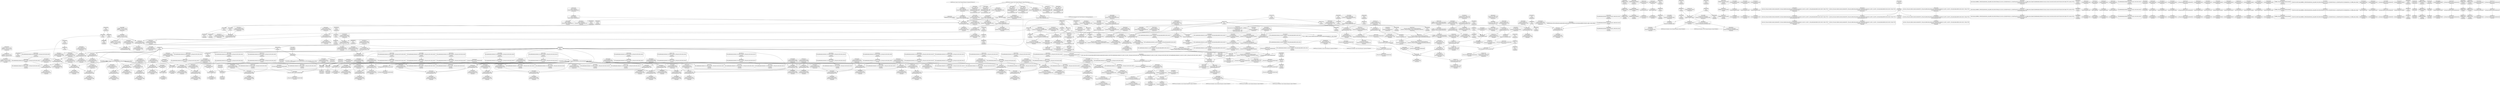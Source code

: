 digraph {
	CE0x5613ee0 [shape=record,shape=Mrecord,label="{CE0x5613ee0|selinux_capable:tmp9|security/selinux/hooks.c,2011|*SummSink*}"]
	CE0x565de00 [shape=record,shape=Mrecord,label="{CE0x565de00|GLOBAL:avc_audit|*Constant*|*SummSource*}"]
	CE0x56253a0 [shape=record,shape=Mrecord,label="{CE0x56253a0|cred_has_capability:call|security/selinux/hooks.c,1558|*SummSink*}"]
	CE0x561df50 [shape=record,shape=Mrecord,label="{CE0x561df50|i64**_getelementptr_inbounds_(_3_x_i64*_,_3_x_i64*_*___llvm_gcda_edge_table144,_i64_0,_i64_2)|*Constant*}"]
	CE0x5623370 [shape=record,shape=Mrecord,label="{CE0x5623370|cred_has_capability:tmp|*SummSource*}"]
	CE0x56496f0 [shape=record,shape=Mrecord,label="{CE0x56496f0|selinux_capable:tmp9|security/selinux/hooks.c,2011|*SummSource*}"]
	CE0x5678cc0 [shape=record,shape=Mrecord,label="{CE0x5678cc0|4:_i32,_:_CRE_16,20_|*MultipleSource*|security/selinux/hooks.c,196|security/selinux/hooks.c,197|*LoadInst*|security/selinux/hooks.c,196}"]
	"CONST[source:2(external),value:0(static)][purpose:{operation}][SrcIdx:12]"
	CE0x5618940 [shape=record,shape=Mrecord,label="{CE0x5618940|GLOBAL:cred_has_capability|*Constant*|*SummSink*}"]
	CE0x5668500 [shape=record,shape=Mrecord,label="{CE0x5668500|cred_has_capability:tmp31|security/selinux/hooks.c,1585|*SummSink*}"]
	CE0x561a120 [shape=record,shape=Mrecord,label="{CE0x561a120|_call_void_mcount()_#3}"]
	CE0x565bff0 [shape=record,shape=Mrecord,label="{CE0x565bff0|GLOBAL:__llvm_gcov_ctr143|Global_var:__llvm_gcov_ctr143|*SummSource*}"]
	CE0x5625280 [shape=record,shape=Mrecord,label="{CE0x5625280|cred_has_capability:call|security/selinux/hooks.c,1558|*SummSource*}"]
	CE0x56019a0 [shape=record,shape=Mrecord,label="{CE0x56019a0|selinux_capable:if.end|*SummSink*}"]
	CE0x56761b0 [shape=record,shape=Mrecord,label="{CE0x56761b0|i64_12|*Constant*}"]
	CE0x5673e20 [shape=record,shape=Mrecord,label="{CE0x5673e20|i16_47|*Constant*}"]
	CE0x5635120 [shape=record,shape=Mrecord,label="{CE0x5635120|cred_has_capability:shr|security/selinux/hooks.c,1565}"]
	CE0x5660b50 [shape=record,shape=Mrecord,label="{CE0x5660b50|avc_audit:a|Function::avc_audit&Arg::a::|*SummSink*}"]
	CE0x5669d80 [shape=record,shape=Mrecord,label="{CE0x5669d80|cred_has_capability:tmp32|security/selinux/hooks.c,1586}"]
	CE0x5675900 [shape=record,shape=Mrecord,label="{CE0x5675900|GLOBAL:avc_has_perm_noaudit|*Constant*|*SummSource*}"]
	CE0x5659dc0 [shape=record,shape=Mrecord,label="{CE0x5659dc0|avc_has_perm_noaudit:flags|Function::avc_has_perm_noaudit&Arg::flags::|*SummSource*}"]
	CE0x565c2b0 [shape=record,shape=Mrecord,label="{CE0x565c2b0|GLOBAL:avc_audit|*Constant*}"]
	CE0x5615ac0 [shape=record,shape=Mrecord,label="{CE0x5615ac0|cred_has_capability:do.body}"]
	CE0x5640660 [shape=record,shape=Mrecord,label="{CE0x5640660|i64*_null|*Constant*|*SummSource*}"]
	CE0x4efa070 [shape=record,shape=Mrecord,label="{CE0x4efa070|selinux_capable:tmp5|security/selinux/hooks.c,2008}"]
	CE0x565a1e0 [shape=record,shape=Mrecord,label="{CE0x565a1e0|avc_has_perm_noaudit:avd|Function::avc_has_perm_noaudit&Arg::avd::|*SummSource*}"]
	CE0x5624fd0 [shape=record,shape=Mrecord,label="{CE0x5624fd0|cred_sid:tmp1|*SummSource*}"]
	CE0x560bc60 [shape=record,shape=Mrecord,label="{CE0x560bc60|selinux_capable:cred|Function::selinux_capable&Arg::cred::|*SummSource*}"]
	CE0x565fac0 [shape=record,shape=Mrecord,label="{CE0x565fac0|avc_audit:tclass|Function::avc_audit&Arg::tclass::|*SummSink*}"]
	CE0x561f7b0 [shape=record,shape=Mrecord,label="{CE0x561f7b0|cred_has_capability:sw.bb2}"]
	CE0x5615830 [shape=record,shape=Mrecord,label="{CE0x5615830|cred_sid:tmp2|*SummSink*}"]
	CE0x566d300 [shape=record,shape=Mrecord,label="{CE0x566d300|cred_has_capability:tmp14|security/selinux/hooks.c,1575}"]
	CE0x5660cc0 [shape=record,shape=Mrecord,label="{CE0x5660cc0|_ret_i32_%retval.0,_!dbg_!27732|security/selinux/include/avc.h,142}"]
	CE0x562f1c0 [shape=record,shape=Mrecord,label="{CE0x562f1c0|selinux_capable:call1|security/selinux/hooks.c,2011|*SummSource*}"]
	CE0x56195d0 [shape=record,shape=Mrecord,label="{CE0x56195d0|_ret_i32_%tmp6,_!dbg_!27716|security/selinux/hooks.c,197|*SummSource*}"]
	CE0x565b010 [shape=record,shape=Mrecord,label="{CE0x565b010|i64_13|*Constant*|*SummSink*}"]
	CE0x567ff90 [shape=record,shape=Mrecord,label="{CE0x567ff90|cred_has_capability:do.cond|*SummSink*}"]
	CE0x5623560 [shape=record,shape=Mrecord,label="{CE0x5623560|i64_1|*Constant*}"]
	CE0x56114e0 [shape=record,shape=Mrecord,label="{CE0x56114e0|i32_0|*Constant*}"]
	CE0x565a360 [shape=record,shape=Mrecord,label="{CE0x565a360|avc_has_perm_noaudit:avd|Function::avc_has_perm_noaudit&Arg::avd::|*SummSink*}"]
	CE0x5634c90 [shape=record,shape=Mrecord,label="{CE0x5634c90|i32_5|*Constant*|*SummSink*}"]
	CE0x56188d0 [shape=record,shape=Mrecord,label="{CE0x56188d0|GLOBAL:cred_has_capability|*Constant*|*SummSource*}"]
	CE0x5621790 [shape=record,shape=Mrecord,label="{CE0x5621790|cred_has_capability:tmp6|security/selinux/hooks.c,1574|*SummSink*}"]
	CE0x56112f0 [shape=record,shape=Mrecord,label="{CE0x56112f0|i32_1|*Constant*}"]
	CE0x566aff0 [shape=record,shape=Mrecord,label="{CE0x566aff0|i64*_getelementptr_inbounds_(_2_x_i64_,_2_x_i64_*___llvm_gcov_ctr131,_i64_0,_i64_0)|*Constant*|*SummSource*}"]
	CE0x5638070 [shape=record,shape=Mrecord,label="{CE0x5638070|_call_void___llvm_gcov_indirect_counter_increment(i32*___llvm_gcov_global_state_pred145,_i64**_getelementptr_inbounds_(_3_x_i64*_,_3_x_i64*_*___llvm_gcda_edge_table144,_i64_0,_i64_0)),_!dbg_!27734|security/selinux/hooks.c,1574|*SummSource*}"]
	CE0x5689c70 [shape=record,shape=Mrecord,label="{CE0x5689c70|__llvm_gcov_indirect_counter_increment:tmp5|*SummSink*}"]
	CE0x560bbb0 [shape=record,shape=Mrecord,label="{CE0x560bbb0|selinux_capable:cap|Function::selinux_capable&Arg::cap::|*SummSource*}"]
	CE0x563de10 [shape=record,shape=Mrecord,label="{CE0x563de10|_call_void_asm_sideeffect_1:_09ud2_0A.pushsection___bug_table,_22a_22_0A2:_09.long_1b_-_2b,_$_0:c_-_2b_0A_09.word_$_1:c_,_0_0A_09.org_2b+$_2:c_0A.popsection_,_i,i,i,_dirflag_,_fpsr_,_flags_(i8*_getelementptr_inbounds_(_25_x_i8_,_25_x_i8_*_.str3,_i32_0,_i32_0),_i32_1575,_i64_12)_#3,_!dbg_!27737,_!srcloc_!27740|security/selinux/hooks.c,1575|*SummSink*}"]
	CE0x5660f90 [shape=record,shape=Mrecord,label="{CE0x5660f90|_ret_i32_%retval.0,_!dbg_!27732|security/selinux/include/avc.h,142|*SummSink*}"]
	CE0x5661610 [shape=record,shape=Mrecord,label="{CE0x5661610|cred_has_capability:tobool|security/selinux/hooks.c,1582|*SummSource*}"]
	CE0x5611040 [shape=record,shape=Mrecord,label="{CE0x5611040|cred_has_capability:tmp1}"]
	CE0x566a0b0 [shape=record,shape=Mrecord,label="{CE0x566a0b0|cred_has_capability:tmp32|security/selinux/hooks.c,1586|*SummSink*}"]
	CE0x566b7b0 [shape=record,shape=Mrecord,label="{CE0x566b7b0|i32_1575|*Constant*|*SummSource*}"]
	CE0x5637c80 [shape=record,shape=Mrecord,label="{CE0x5637c80|cred_has_capability:sw.bb|*SummSource*}"]
	CE0x565c4a0 [shape=record,shape=Mrecord,label="{CE0x565c4a0|cred_has_capability:tmp19|security/selinux/hooks.c,1580}"]
	CE0x563d4e0 [shape=record,shape=Mrecord,label="{CE0x563d4e0|__llvm_gcov_indirect_counter_increment:counter|*SummSource*}"]
	CE0x567dc90 [shape=record,shape=Mrecord,label="{CE0x567dc90|__llvm_gcov_indirect_counter_increment:predecessor|Function::__llvm_gcov_indirect_counter_increment&Arg::predecessor::|*SummSink*}"]
	CE0x561e780 [shape=record,shape=Mrecord,label="{CE0x561e780|i64*_getelementptr_inbounds_(_6_x_i64_,_6_x_i64_*___llvm_gcov_ctr142,_i64_0,_i64_5)|*Constant*|*SummSource*}"]
	CE0x566b8d0 [shape=record,shape=Mrecord,label="{CE0x566b8d0|i64*_getelementptr_inbounds_(_21_x_i64_,_21_x_i64_*___llvm_gcov_ctr143,_i64_0,_i64_8)|*Constant*|*SummSink*}"]
	CE0x565ac50 [shape=record,shape=Mrecord,label="{CE0x565ac50|cred_has_capability:cmp|security/selinux/hooks.c,1580}"]
	CE0x565fd00 [shape=record,shape=Mrecord,label="{CE0x565fd00|avc_audit:requested|Function::avc_audit&Arg::requested::|*SummSource*}"]
	CE0x567c1c0 [shape=record,shape=Mrecord,label="{CE0x567c1c0|__llvm_gcov_indirect_counter_increment:tmp2|*SummSink*}"]
	CE0x565a520 [shape=record,shape=Mrecord,label="{CE0x565a520|_ret_i32_%rc.0,_!dbg_!27793|security/selinux/avc.c,744|*SummSource*}"]
	CE0x560d4f0 [shape=record,shape=Mrecord,label="{CE0x560d4f0|selinux_capable:bb}"]
	CE0x5637d20 [shape=record,shape=Mrecord,label="{CE0x5637d20|cred_has_capability:sw.bb|*SummSink*}"]
	CE0x5671da0 [shape=record,shape=Mrecord,label="{CE0x5671da0|i64*_getelementptr_inbounds_(_21_x_i64_,_21_x_i64_*___llvm_gcov_ctr143,_i64_0,_i64_11)|*Constant*}"]
	CE0x56387d0 [shape=record,shape=Mrecord,label="{CE0x56387d0|i32_22|*Constant*|*SummSource*}"]
	CE0x566a8f0 [shape=record,shape=Mrecord,label="{CE0x566a8f0|cred_has_capability:tmp33|security/selinux/hooks.c,1586|*SummSink*}"]
	CE0x565a590 [shape=record,shape=Mrecord,label="{CE0x565a590|_ret_i32_%rc.0,_!dbg_!27793|security/selinux/avc.c,744|*SummSink*}"]
	CE0x56762d0 [shape=record,shape=Mrecord,label="{CE0x56762d0|i64_12|*Constant*|*SummSink*}"]
	CE0x560caa0 [shape=record,shape=Mrecord,label="{CE0x560caa0|selinux_capable:tobool|security/selinux/hooks.c,2008}"]
	CE0x562c740 [shape=record,shape=Mrecord,label="{CE0x562c740|i64_2|*Constant*}"]
	CE0x562f970 [shape=record,shape=Mrecord,label="{CE0x562f970|cred_has_capability:audit|Function::cred_has_capability&Arg::audit::}"]
	CE0x568b190 [shape=record,shape=Mrecord,label="{CE0x568b190|i32_5|*Constant*}"]
	CE0x5658cb0 [shape=record,shape=Mrecord,label="{CE0x5658cb0|avc_has_perm_noaudit:tsid|Function::avc_has_perm_noaudit&Arg::tsid::|*SummSource*}"]
	CE0x5611550 [shape=record,shape=Mrecord,label="{CE0x5611550|i32_0|*Constant*|*SummSource*}"]
	CE0x560e070 [shape=record,shape=Mrecord,label="{CE0x560e070|cred_has_capability:entry|*SummSource*}"]
	CE0x56797b0 [shape=record,shape=Mrecord,label="{CE0x56797b0|cred_has_capability:bb}"]
	"CONST[source:0(mediator),value:0(static)][purpose:{operation}][SnkIdx:7]"
	CE0x561e950 [shape=record,shape=Mrecord,label="{CE0x561e950|i64*_getelementptr_inbounds_(_6_x_i64_,_6_x_i64_*___llvm_gcov_ctr142,_i64_0,_i64_5)|*Constant*|*SummSink*}"]
	CE0x5689720 [shape=record,shape=Mrecord,label="{CE0x5689720|i64*_null|*Constant*}"]
	CE0x5640a70 [shape=record,shape=Mrecord,label="{CE0x5640a70|__llvm_gcov_indirect_counter_increment:tmp3|*SummSource*}"]
	CE0x5629750 [shape=record,shape=Mrecord,label="{CE0x5629750|GLOBAL:__llvm_gcov_global_state_pred145|Global_var:__llvm_gcov_global_state_pred145|*SummSink*}"]
	CE0x567ce40 [shape=record,shape=Mrecord,label="{CE0x567ce40|cred_has_capability:tmp9|security/selinux/hooks.c,1575|*SummSource*}"]
	CE0x563b1f0 [shape=record,shape=Mrecord,label="{CE0x563b1f0|selinux_capable:tmp6|security/selinux/hooks.c,2009|*SummSource*}"]
	CE0x56192d0 [shape=record,shape=Mrecord,label="{CE0x56192d0|selinux_capable:ns|Function::selinux_capable&Arg::ns::|*SummSource*}"]
	CE0x5613cc0 [shape=record,shape=Mrecord,label="{CE0x5613cc0|selinux_capable:tmp2|security/selinux/hooks.c,2008|*SummSink*}"]
	CE0x5632f60 [shape=record,shape=Mrecord,label="{CE0x5632f60|i8_3|*Constant*}"]
	CE0x561b4f0 [shape=record,shape=Mrecord,label="{CE0x561b4f0|_call_void___llvm_gcov_indirect_counter_increment(i32*___llvm_gcov_global_state_pred145,_i64**_getelementptr_inbounds_(_3_x_i64*_,_3_x_i64*_*___llvm_gcda_edge_table144,_i64_0,_i64_1)),_!dbg_!27728|security/selinux/hooks.c,1567|*SummSource*}"]
	CE0x56123d0 [shape=record,shape=Mrecord,label="{CE0x56123d0|cred_has_capability:tmp15|security/selinux/hooks.c,1575|*SummSink*}"]
	CE0x565cc20 [shape=record,shape=Mrecord,label="{CE0x565cc20|cred_has_capability:tmp20|security/selinux/hooks.c,1580|*SummSink*}"]
	CE0x563f6c0 [shape=record,shape=Mrecord,label="{CE0x563f6c0|i8*_getelementptr_inbounds_(_25_x_i8_,_25_x_i8_*_.str3,_i32_0,_i32_0)|*Constant*|*SummSource*}"]
	CE0x565d260 [shape=record,shape=Mrecord,label="{CE0x565d260|cred_has_capability:tmp21|security/selinux/hooks.c,1580}"]
	CE0x56390b0 [shape=record,shape=Mrecord,label="{CE0x56390b0|cred_has_capability:do.cond}"]
	CE0x565afa0 [shape=record,shape=Mrecord,label="{CE0x565afa0|i64_13|*Constant*|*SummSource*}"]
	CE0x562f150 [shape=record,shape=Mrecord,label="{CE0x562f150|selinux_capable:call1|security/selinux/hooks.c,2011|*SummSink*}"]
	CE0x5668d20 [shape=record,shape=Mrecord,label="{CE0x5668d20|i32_-22|*Constant*|*SummSink*}"]
	CE0x568a230 [shape=record,shape=Mrecord,label="{CE0x568a230|__llvm_gcov_indirect_counter_increment:tmp6|*SummSink*}"]
	CE0x56151b0 [shape=record,shape=Mrecord,label="{CE0x56151b0|cred_has_capability:tmp4|security/selinux/hooks.c,1570}"]
	CE0x5633a90 [shape=record,shape=Mrecord,label="{CE0x5633a90|avc_audit:entry|*SummSource*}"]
	CE0x5613300 [shape=record,shape=Mrecord,label="{CE0x5613300|selinux_capable:entry|*SummSource*}"]
	CE0x560c940 [shape=record,shape=Mrecord,label="{CE0x560c940|i32_0|*Constant*|*SummSink*}"]
	CE0x56802a0 [shape=record,shape=Mrecord,label="{CE0x56802a0|cred_has_capability:do.end|*SummSink*}"]
	CE0x561fe20 [shape=record,shape=Mrecord,label="{CE0x561fe20|cred_has_capability:ad|security/selinux/hooks.c, 1555|*SummSink*}"]
	CE0x5675240 [shape=record,shape=Mrecord,label="{CE0x5675240|cred_has_capability:sclass.0|*SummSink*}"]
	CE0x566a3d0 [shape=record,shape=Mrecord,label="{CE0x566a3d0|cred_has_capability:tmp33|security/selinux/hooks.c,1586}"]
	CE0x4efa0e0 [shape=record,shape=Mrecord,label="{CE0x4efa0e0|i64*_getelementptr_inbounds_(_6_x_i64_,_6_x_i64_*___llvm_gcov_ctr142,_i64_0,_i64_3)|*Constant*}"]
	CE0x562d890 [shape=record,shape=Mrecord,label="{CE0x562d890|cred_sid:tmp}"]
	CE0x5626a20 [shape=record,shape=Mrecord,label="{CE0x5626a20|cred_has_capability:tmp2|security/selinux/hooks.c,1567}"]
	CE0x564fb50 [shape=record,shape=Mrecord,label="{CE0x564fb50|cred_has_capability:if.then}"]
	CE0x565db10 [shape=record,shape=Mrecord,label="{CE0x565db10|cred_has_capability:call8|security/selinux/hooks.c,1581|*SummSource*}"]
	CE0x56200f0 [shape=record,shape=Mrecord,label="{CE0x56200f0|GLOBAL:__llvm_gcov_global_state_pred145|Global_var:__llvm_gcov_global_state_pred145}"]
	CE0x56344e0 [shape=record,shape=Mrecord,label="{CE0x56344e0|cred_has_capability:type|security/selinux/hooks.c,1562|*SummSource*}"]
	CE0x5678010 [shape=record,shape=Mrecord,label="{CE0x5678010|cred_sid:sid|security/selinux/hooks.c,197|*SummSink*}"]
	CE0x5660720 [shape=record,shape=Mrecord,label="{CE0x5660720|avc_audit:result|Function::avc_audit&Arg::result::|*SummSink*}"]
	CE0x5616200 [shape=record,shape=Mrecord,label="{CE0x5616200|cred_has_capability:tmp5|security/selinux/hooks.c,1570}"]
	CE0x565b910 [shape=record,shape=Mrecord,label="{CE0x565b910|i64_14|*Constant*|*SummSink*}"]
	CE0x5677f80 [shape=record,shape=Mrecord,label="{CE0x5677f80|cred_sid:sid|security/selinux/hooks.c,197}"]
	CE0x5625d70 [shape=record,shape=Mrecord,label="{CE0x5625d70|GLOBAL:__llvm_gcov_ctr142|Global_var:__llvm_gcov_ctr142|*SummSource*}"]
	CE0x561a2e0 [shape=record,shape=Mrecord,label="{CE0x561a2e0|_call_void_mcount()_#3|*SummSource*}"]
	CE0x565a780 [shape=record,shape=Mrecord,label="{CE0x565a780|cred_has_capability:cmp|security/selinux/hooks.c,1580|*SummSource*}"]
	CE0x560c890 [shape=record,shape=Mrecord,label="{CE0x560c890|selinux_capable:bb|*SummSink*}"]
	CE0x5668cb0 [shape=record,shape=Mrecord,label="{CE0x5668cb0|i32_-22|*Constant*|*SummSource*}"]
	CE0x5615750 [shape=record,shape=Mrecord,label="{CE0x5615750|cred_sid:tmp2}"]
	CE0x563d3b0 [shape=record,shape=Mrecord,label="{CE0x563d3b0|__llvm_gcov_indirect_counter_increment:counter}"]
	CE0x5669010 [shape=record,shape=Mrecord,label="{CE0x5669010|cred_has_capability:retval.0}"]
	CE0x5613d30 [shape=record,shape=Mrecord,label="{CE0x5613d30|i64_0|*Constant*}"]
	CE0x5624580 [shape=record,shape=Mrecord,label="{CE0x5624580|cred_has_capability:type|security/selinux/hooks.c,1562}"]
	CE0x566cd60 [shape=record,shape=Mrecord,label="{CE0x566cd60|cred_has_capability:tmp13|security/selinux/hooks.c,1575|*SummSink*}"]
	CE0x5615cc0 [shape=record,shape=Mrecord,label="{CE0x5615cc0|selinux_capable:audit|Function::selinux_capable&Arg::audit::|*SummSink*}"]
	CE0x567a4e0 [shape=record,shape=Mrecord,label="{CE0x567a4e0|__llvm_gcov_indirect_counter_increment:bb4|*SummSource*}"]
	CE0x563a110 [shape=record,shape=Mrecord,label="{CE0x563a110|cred_has_capability:tmp23|security/selinux/hooks.c,1582|*SummSink*}"]
	CE0x5659490 [shape=record,shape=Mrecord,label="{CE0x5659490|avc_has_perm_noaudit:requested|Function::avc_has_perm_noaudit&Arg::requested::|*SummSource*}"]
	CE0x5613410 [shape=record,shape=Mrecord,label="{CE0x5613410|cred_has_capability:if.end|*SummSource*}"]
	CE0x567dda0 [shape=record,shape=Mrecord,label="{CE0x567dda0|__llvm_gcov_indirect_counter_increment:counters|Function::__llvm_gcov_indirect_counter_increment&Arg::counters::}"]
	CE0x5604e20 [shape=record,shape=Mrecord,label="{CE0x5604e20|selinux_capable:tobool|security/selinux/hooks.c,2008|*SummSource*}"]
	CE0x5661940 [shape=record,shape=Mrecord,label="{CE0x5661940|i64_16|*Constant*|*SummSource*}"]
	CE0x561bf80 [shape=record,shape=Mrecord,label="{CE0x561bf80|i64**_getelementptr_inbounds_(_3_x_i64*_,_3_x_i64*_*___llvm_gcda_edge_table144,_i64_0,_i64_0)|*Constant*}"]
	CE0x56749c0 [shape=record,shape=Mrecord,label="{CE0x56749c0|GLOBAL:avc_has_perm_noaudit|*Constant*}"]
	CE0x5665140 [shape=record,shape=Mrecord,label="{CE0x5665140|i64*_getelementptr_inbounds_(_21_x_i64_,_21_x_i64_*___llvm_gcov_ctr143,_i64_0,_i64_17)|*Constant*|*SummSource*}"]
	CE0x560ce10 [shape=record,shape=Mrecord,label="{CE0x560ce10|_call_void_mcount()_#3}"]
	CE0x5618860 [shape=record,shape=Mrecord,label="{CE0x5618860|GLOBAL:cred_has_capability|*Constant*}"]
	CE0x565f870 [shape=record,shape=Mrecord,label="{CE0x565f870|avc_audit:tclass|Function::avc_audit&Arg::tclass::}"]
	CE0x5640e50 [shape=record,shape=Mrecord,label="{CE0x5640e50|__llvm_gcov_indirect_counter_increment:tmp5|*SummSource*}"]
	CE0x568b200 [shape=record,shape=Mrecord,label="{CE0x568b200|cred_has_capability:cap1|security/selinux/hooks.c,1563}"]
	CE0x5675130 [shape=record,shape=Mrecord,label="{CE0x5675130|cred_has_capability:sclass.0|*SummSource*}"]
	CE0x561b020 [shape=record,shape=Mrecord,label="{CE0x561b020|selinux_capable:call|security/selinux/hooks.c,2007}"]
	CE0x5666560 [shape=record,shape=Mrecord,label="{CE0x5666560|cred_has_capability:tmp28|security/selinux/hooks.c,1584|*SummSource*}"]
	CE0x566bca0 [shape=record,shape=Mrecord,label="{CE0x566bca0|i64*_getelementptr_inbounds_(_21_x_i64_,_21_x_i64_*___llvm_gcov_ctr143,_i64_0,_i64_9)|*Constant*|*SummSource*}"]
	CE0x5669c20 [shape=record,shape=Mrecord,label="{CE0x5669c20|i64*_getelementptr_inbounds_(_21_x_i64_,_21_x_i64_*___llvm_gcov_ctr143,_i64_0,_i64_20)|*Constant*}"]
	CE0x5629b50 [shape=record,shape=Mrecord,label="{CE0x5629b50|selinux_capable:tmp11|security/selinux/hooks.c,2012|*SummSource*}"]
	CE0x561fbd0 [shape=record,shape=Mrecord,label="{CE0x561fbd0|cred_has_capability:do.body4|*SummSink*}"]
	CE0x56009c0 [shape=record,shape=Mrecord,label="{CE0x56009c0|_call_void_mcount()_#3|*SummSink*}"]
	CE0x5610510 [shape=record,shape=Mrecord,label="{CE0x5610510|selinux_capable:audit|Function::selinux_capable&Arg::audit::|*SummSource*}"]
	CE0x5634650 [shape=record,shape=Mrecord,label="{CE0x5634650|cred_has_capability:type|security/selinux/hooks.c,1562|*SummSink*}"]
	CE0x56768a0 [shape=record,shape=Mrecord,label="{CE0x56768a0|i64*_getelementptr_inbounds_(_21_x_i64_,_21_x_i64_*___llvm_gcov_ctr143,_i64_0,_i64_9)|*Constant*}"]
	CE0x562e160 [shape=record,shape=Mrecord,label="{CE0x562e160|COLLAPSED:_GCMRE___llvm_gcov_ctr131_internal_global_2_x_i64_zeroinitializer:_elem_0:default:}"]
	CE0x562cdc0 [shape=record,shape=Mrecord,label="{CE0x562cdc0|selinux_capable:entry}"]
	CE0x5613b70 [shape=record,shape=Mrecord,label="{CE0x5613b70|cred_has_capability:avd|security/selinux/hooks.c, 1556}"]
	CE0x5673bc0 [shape=record,shape=Mrecord,label="{CE0x5673bc0|i64*_getelementptr_inbounds_(_21_x_i64_,_21_x_i64_*___llvm_gcov_ctr143,_i64_0,_i64_12)|*Constant*|*SummSink*}"]
	CE0x5674880 [shape=record,shape=Mrecord,label="{CE0x5674880|i16_47|*Constant*|*SummSink*}"]
	CE0x5664c20 [shape=record,shape=Mrecord,label="{CE0x5664c20|cred_has_capability:tmp26|security/selinux/hooks.c,1583}"]
	"CONST[source:1(input),value:2(dynamic)][purpose:{operation}][SrcIdx:15]"
	CE0x560d910 [shape=record,shape=Mrecord,label="{CE0x560d910|COLLAPSED:_GCMRE___llvm_gcov_ctr142_internal_global_6_x_i64_zeroinitializer:_elem_0:default:}"]
	CE0x563b110 [shape=record,shape=Mrecord,label="{CE0x563b110|selinux_capable:tmp6|security/selinux/hooks.c,2009}"]
	CE0x5648400 [shape=record,shape=Mrecord,label="{CE0x5648400|selinux_capable:tmp8|security/selinux/hooks.c,2011|*SummSource*}"]
	CE0x560e170 [shape=record,shape=Mrecord,label="{CE0x560e170|_ret_i32_%retval.0,_!dbg_!27765|security/selinux/hooks.c,1586}"]
	CE0x5662970 [shape=record,shape=Mrecord,label="{CE0x5662970|cred_has_capability:tmp23|security/selinux/hooks.c,1582|*SummSource*}"]
	CE0x5666440 [shape=record,shape=Mrecord,label="{CE0x5666440|i64*_getelementptr_inbounds_(_21_x_i64_,_21_x_i64_*___llvm_gcov_ctr143,_i64_0,_i64_18)|*Constant*|*SummSource*}"]
	CE0x5619730 [shape=record,shape=Mrecord,label="{CE0x5619730|_ret_i32_%tmp6,_!dbg_!27716|security/selinux/hooks.c,197|*SummSink*}"]
	CE0x5618b70 [shape=record,shape=Mrecord,label="{CE0x5618b70|cred_has_capability:if.end10|*SummSource*}"]
	CE0x5664ae0 [shape=record,shape=Mrecord,label="{CE0x5664ae0|i64*_getelementptr_inbounds_(_21_x_i64_,_21_x_i64_*___llvm_gcov_ctr143,_i64_0,_i64_17)|*Constant*}"]
	CE0x5624190 [shape=record,shape=Mrecord,label="{CE0x5624190|_call_void_mcount()_#3|*SummSink*}"]
	CE0x5600a70 [shape=record,shape=Mrecord,label="{CE0x5600a70|128:_i8*,_:_CRE:_elem_0:default:}"]
	CE0x5667d30 [shape=record,shape=Mrecord,label="{CE0x5667d30|cred_has_capability:tmp30|security/selinux/hooks.c,1585|*SummSink*}"]
	CE0x564f2c0 [shape=record,shape=Mrecord,label="{CE0x564f2c0|cred_has_capability:sw.epilog|*SummSource*}"]
	CE0x5600650 [shape=record,shape=Mrecord,label="{CE0x5600650|cred_has_capability:shl|security/selinux/hooks.c,1559|*SummSource*}"]
	CE0x5679c90 [shape=record,shape=Mrecord,label="{CE0x5679c90|cred_has_capability:u|security/selinux/hooks.c,1563|*SummSource*}"]
	CE0x5623300 [shape=record,shape=Mrecord,label="{CE0x5623300|COLLAPSED:_GCMRE___llvm_gcov_ctr143_internal_global_21_x_i64_zeroinitializer:_elem_0:default:}"]
	CE0x5616f70 [shape=record,shape=Mrecord,label="{CE0x5616f70|i64*_getelementptr_inbounds_(_21_x_i64_,_21_x_i64_*___llvm_gcov_ctr143,_i64_0,_i64_4)|*Constant*}"]
	CE0x566b610 [shape=record,shape=Mrecord,label="{CE0x566b610|i32_1575|*Constant*}"]
	CE0x5660850 [shape=record,shape=Mrecord,label="{CE0x5660850|avc_audit:a|Function::avc_audit&Arg::a::}"]
	CE0x5638390 [shape=record,shape=Mrecord,label="{CE0x5638390|i64*_getelementptr_inbounds_(_21_x_i64_,_21_x_i64_*___llvm_gcov_ctr143,_i64_0,_i64_6)|*Constant*}"]
	CE0x561f6d0 [shape=record,shape=Mrecord,label="{CE0x561f6d0|cred_has_capability:if.then|*SummSink*}"]
	CE0x568b570 [shape=record,shape=Mrecord,label="{CE0x568b570|i32_5|*Constant*|*SummSource*}"]
	CE0x560c260 [shape=record,shape=Mrecord,label="{CE0x560c260|selinux_capable:return}"]
	CE0x5675970 [shape=record,shape=Mrecord,label="{CE0x5675970|GLOBAL:avc_has_perm_noaudit|*Constant*|*SummSink*}"]
	CE0x565c5b0 [shape=record,shape=Mrecord,label="{CE0x565c5b0|cred_has_capability:tmp19|security/selinux/hooks.c,1580|*SummSink*}"]
	CE0x56589a0 [shape=record,shape=Mrecord,label="{CE0x56589a0|avc_has_perm_noaudit:ssid|Function::avc_has_perm_noaudit&Arg::ssid::|*SummSink*}"]
	CE0x5667ba0 [shape=record,shape=Mrecord,label="{CE0x5667ba0|i64*_getelementptr_inbounds_(_21_x_i64_,_21_x_i64_*___llvm_gcov_ctr143,_i64_0,_i64_19)|*Constant*|*SummSource*}"]
	CE0x5677560 [shape=record,shape=Mrecord,label="{CE0x5677560|cred_sid:tmp4|*LoadInst*|security/selinux/hooks.c,196|*SummSink*}"]
	CE0x56795d0 [shape=record,shape=Mrecord,label="{CE0x56795d0|cred_has_capability:do.end6|*SummSource*}"]
	CE0x5640180 [shape=record,shape=Mrecord,label="{CE0x5640180|__llvm_gcov_indirect_counter_increment:counter|*SummSink*}"]
	CE0x5667eb0 [shape=record,shape=Mrecord,label="{CE0x5667eb0|i32_-22|*Constant*}"]
	CE0x560bd90 [shape=record,shape=Mrecord,label="{CE0x560bd90|selinux_capable:tmp}"]
	CE0x5658c40 [shape=record,shape=Mrecord,label="{CE0x5658c40|avc_has_perm_noaudit:tsid|Function::avc_has_perm_noaudit&Arg::tsid::}"]
	CE0x5638870 [shape=record,shape=Mrecord,label="{CE0x5638870|i32_22|*Constant*|*SummSink*}"]
	CE0x5660a20 [shape=record,shape=Mrecord,label="{CE0x5660a20|avc_audit:a|Function::avc_audit&Arg::a::|*SummSource*}"]
	CE0x561b640 [shape=record,shape=Mrecord,label="{CE0x561b640|GLOBAL:__llvm_gcov_indirect_counter_increment|*Constant*|*SummSink*}"]
	CE0x563f2f0 [shape=record,shape=Mrecord,label="{CE0x563f2f0|void_(i8*,_i32,_i64)*_asm_sideeffect_1:_09ud2_0A.pushsection___bug_table,_22a_22_0A2:_09.long_1b_-_2b,_$_0:c_-_2b_0A_09.word_$_1:c_,_0_0A_09.org_2b+$_2:c_0A.popsection_,_i,i,i,_dirflag_,_fpsr_,_flags_|*SummSink*}"]
	CE0x56350b0 [shape=record,shape=Mrecord,label="{CE0x56350b0|cred_has_capability:shr|security/selinux/hooks.c,1565|*SummSource*}"]
	CE0x567db10 [shape=record,shape=Mrecord,label="{CE0x567db10|__llvm_gcov_indirect_counter_increment:predecessor|Function::__llvm_gcov_indirect_counter_increment&Arg::predecessor::|*SummSource*}"]
	CE0x560db20 [shape=record,shape=Mrecord,label="{CE0x560db20|selinux_capable:if.then|*SummSink*}"]
	CE0x5601630 [shape=record,shape=Mrecord,label="{CE0x5601630|selinux_capable:tmp|*SummSink*}"]
	CE0x5658e70 [shape=record,shape=Mrecord,label="{CE0x5658e70|avc_has_perm_noaudit:tsid|Function::avc_has_perm_noaudit&Arg::tsid::|*SummSink*}"]
	CE0x568b290 [shape=record,shape=Mrecord,label="{CE0x568b290|cred_has_capability:cap1|security/selinux/hooks.c,1563|*SummSource*}"]
	CE0x5626f30 [shape=record,shape=Mrecord,label="{CE0x5626f30|cred_has_capability:tmp3|security/selinux/hooks.c,1567}"]
	CE0x564bb00 [shape=record,shape=Mrecord,label="{CE0x564bb00|cred_has_capability:return|*SummSink*}"]
	CE0x5638ff0 [shape=record,shape=Mrecord,label="{CE0x5638ff0|cred_has_capability:do.body|*SummSink*}"]
	CE0x5630210 [shape=record,shape=Mrecord,label="{CE0x5630210|i64**_getelementptr_inbounds_(_3_x_i64*_,_3_x_i64*_*___llvm_gcda_edge_table144,_i64_0,_i64_1)|*Constant*}"]
	CE0x561c710 [shape=record,shape=Mrecord,label="{CE0x561c710|_ret_i32_%retval.0,_!dbg_!27725|security/selinux/hooks.c,2012}"]
	CE0x5629f80 [shape=record,shape=Mrecord,label="{CE0x5629f80|i64*_getelementptr_inbounds_(_21_x_i64_,_21_x_i64_*___llvm_gcov_ctr143,_i64_0,_i64_7)|*Constant*}"]
	CE0x561d1e0 [shape=record,shape=Mrecord,label="{CE0x561d1e0|i32_31|*Constant*}"]
	CE0x5672300 [shape=record,shape=Mrecord,label="{CE0x5672300|cred_has_capability:tmp15|security/selinux/hooks.c,1575}"]
	CE0x5661ba0 [shape=record,shape=Mrecord,label="{CE0x5661ba0|cred_has_capability:tmp22|security/selinux/hooks.c,1582|*SummSink*}"]
	CE0x560b5c0 [shape=record,shape=Mrecord,label="{CE0x560b5c0|selinux_capable:if.then}"]
	CE0x565bf80 [shape=record,shape=Mrecord,label="{CE0x565bf80|GLOBAL:__llvm_gcov_ctr143|Global_var:__llvm_gcov_ctr143}"]
	CE0x567be30 [shape=record,shape=Mrecord,label="{CE0x567be30|__llvm_gcov_indirect_counter_increment:tmp2}"]
	CE0x56299f0 [shape=record,shape=Mrecord,label="{CE0x56299f0|selinux_capable:tmp11|security/selinux/hooks.c,2012}"]
	CE0x5661490 [shape=record,shape=Mrecord,label="{CE0x5661490|cred_has_capability:tobool|security/selinux/hooks.c,1582}"]
	CE0x562e670 [shape=record,shape=Mrecord,label="{CE0x562e670|selinux_capable:tmp10|security/selinux/hooks.c,2012|*SummSource*}"]
	"CONST[source:1(input),value:2(dynamic)][purpose:{subject}][SrcIdx:16]"
	CE0x5601370 [shape=record,shape=Mrecord,label="{CE0x5601370|i64_1|*Constant*}"]
	CE0x567cfb0 [shape=record,shape=Mrecord,label="{CE0x567cfb0|cred_has_capability:tmp9|security/selinux/hooks.c,1575|*SummSink*}"]
	CE0x567a730 [shape=record,shape=Mrecord,label="{CE0x567a730|__llvm_gcov_indirect_counter_increment:bb}"]
	CE0x5688f60 [shape=record,shape=Mrecord,label="{CE0x5688f60|cred_sid:cred|Function::cred_sid&Arg::cred::|*SummSource*}"]
	CE0x5673b10 [shape=record,shape=Mrecord,label="{CE0x5673b10|i64*_getelementptr_inbounds_(_21_x_i64_,_21_x_i64_*___llvm_gcov_ctr143,_i64_0,_i64_12)|*Constant*|*SummSource*}"]
	CE0x564cc40 [shape=record,shape=Mrecord,label="{CE0x564cc40|cred_has_capability:sw.default}"]
	CE0x560bef0 [shape=record,shape=Mrecord,label="{CE0x560bef0|selinux_capable:tmp1|*SummSink*}"]
	CE0x5674810 [shape=record,shape=Mrecord,label="{CE0x5674810|i16_47|*Constant*|*SummSource*}"]
	CE0x561cc70 [shape=record,shape=Mrecord,label="{CE0x561cc70|cred_has_capability:avd|security/selinux/hooks.c, 1556|*SummSource*}"]
	CE0x5638de0 [shape=record,shape=Mrecord,label="{CE0x5638de0|cred_sid:security|security/selinux/hooks.c,196|*SummSink*}"]
	CE0x5616bb0 [shape=record,shape=Mrecord,label="{CE0x5616bb0|_ret_void|*SummSource*}"]
	CE0x5638ba0 [shape=record,shape=Mrecord,label="{CE0x5638ba0|i32_0|*Constant*}"]
	CE0x566cf10 [shape=record,shape=Mrecord,label="{CE0x566cf10|i1_true|*Constant*|*SummSource*}"]
	CE0x5688fd0 [shape=record,shape=Mrecord,label="{CE0x5688fd0|cred_sid:cred|Function::cred_sid&Arg::cred::|*SummSink*}"]
	CE0x562e570 [shape=record,shape=Mrecord,label="{CE0x562e570|selinux_capable:tmp10|security/selinux/hooks.c,2012|*SummSink*}"]
	CE0x5621a90 [shape=record,shape=Mrecord,label="{CE0x5621a90|cred_has_capability:tmp7|security/selinux/hooks.c,1574}"]
	CE0x5687df0 [shape=record,shape=Mrecord,label="{CE0x5687df0|cred_sid:entry}"]
	CE0x562dc30 [shape=record,shape=Mrecord,label="{CE0x562dc30|_call_void___llvm_gcov_indirect_counter_increment(i32*___llvm_gcov_global_state_pred145,_i64**_getelementptr_inbounds_(_3_x_i64*_,_3_x_i64*_*___llvm_gcda_edge_table144,_i64_0,_i64_2)),_!dbg_!27732|security/selinux/hooks.c,1570|*SummSource*}"]
	CE0x566c660 [shape=record,shape=Mrecord,label="{CE0x566c660|cred_has_capability:tmp12|security/selinux/hooks.c,1575}"]
	CE0x565e2e0 [shape=record,shape=Mrecord,label="{CE0x565e2e0|GLOBAL:avc_audit|*Constant*|*SummSink*}"]
	CE0x5679bf0 [shape=record,shape=Mrecord,label="{CE0x5679bf0|cred_has_capability:u|security/selinux/hooks.c,1563}"]
	CE0x566a780 [shape=record,shape=Mrecord,label="{CE0x566a780|cred_has_capability:tmp33|security/selinux/hooks.c,1586|*SummSource*}"]
	CE0x561d380 [shape=record,shape=Mrecord,label="{CE0x561d380|i32_31|*Constant*|*SummSource*}"]
	CE0x560b720 [shape=record,shape=Mrecord,label="{CE0x560b720|GLOBAL:cap_capable|*Constant*}"]
	CE0x5614fa0 [shape=record,shape=Mrecord,label="{CE0x5614fa0|i64*_getelementptr_inbounds_(_21_x_i64_,_21_x_i64_*___llvm_gcov_ctr143,_i64_0,_i64_5)|*Constant*|*SummSink*}"]
	CE0x5626ec0 [shape=record,shape=Mrecord,label="{CE0x5626ec0|_call_void___llvm_gcov_indirect_counter_increment(i32*___llvm_gcov_global_state_pred145,_i64**_getelementptr_inbounds_(_3_x_i64*_,_3_x_i64*_*___llvm_gcda_edge_table144,_i64_0,_i64_2)),_!dbg_!27732|security/selinux/hooks.c,1570}"]
	CE0x566c060 [shape=record,shape=Mrecord,label="{CE0x566c060|i64*_getelementptr_inbounds_(_21_x_i64_,_21_x_i64_*___llvm_gcov_ctr143,_i64_0,_i64_9)|*Constant*|*SummSink*}"]
	"CONST[source:0(mediator),value:2(dynamic)][purpose:{object}][SnkIdx:6]"
	CE0x563e0c0 [shape=record,shape=Mrecord,label="{CE0x563e0c0|void_(i8*,_i32,_i64)*_asm_sideeffect_1:_09ud2_0A.pushsection___bug_table,_22a_22_0A2:_09.long_1b_-_2b,_$_0:c_-_2b_0A_09.word_$_1:c_,_0_0A_09.org_2b+$_2:c_0A.popsection_,_i,i,i,_dirflag_,_fpsr_,_flags_}"]
	CE0x5616a40 [shape=record,shape=Mrecord,label="{CE0x5616a40|i64**_getelementptr_inbounds_(_3_x_i64*_,_3_x_i64*_*___llvm_gcda_edge_table144,_i64_0,_i64_1)|*Constant*|*SummSink*}"]
	CE0x5659fc0 [shape=record,shape=Mrecord,label="{CE0x5659fc0|avc_has_perm_noaudit:avd|Function::avc_has_perm_noaudit&Arg::avd::}"]
	CE0x5620f30 [shape=record,shape=Mrecord,label="{CE0x5620f30|i8*_getelementptr_inbounds_(_40_x_i8_,_40_x_i8_*_.str49,_i32_0,_i32_0)|*Constant*|*SummSource*}"]
	CE0x5620940 [shape=record,shape=Mrecord,label="{CE0x5620940|cred_has_capability:tmp7|security/selinux/hooks.c,1574|*SummSink*}"]
	CE0x567d3f0 [shape=record,shape=Mrecord,label="{CE0x567d3f0|i32_1|*Constant*|*SummSink*}"]
	CE0x562e1d0 [shape=record,shape=Mrecord,label="{CE0x562e1d0|cred_sid:tmp|*SummSource*}"]
	CE0x5688a80 [shape=record,shape=Mrecord,label="{CE0x5688a80|__llvm_gcov_indirect_counter_increment:tmp1|*SummSource*}"]
	CE0x565cb10 [shape=record,shape=Mrecord,label="{CE0x565cb10|cred_has_capability:tmp20|security/selinux/hooks.c,1580|*SummSource*}"]
	CE0x5660030 [shape=record,shape=Mrecord,label="{CE0x5660030|avc_audit:avd|Function::avc_audit&Arg::avd::}"]
	CE0x5689450 [shape=record,shape=Mrecord,label="{CE0x5689450|0:_i64*,_array:_GCR___llvm_gcda_edge_table144_internal_unnamed_addr_constant_3_x_i64*_i64*_getelementptr_inbounds_(_21_x_i64_,_21_x_i64_*___llvm_gcov_ctr143,_i64_0,_i64_1),_i64*_getelementptr_inbounds_(_21_x_i64_,_21_x_i64_*___llvm_gcov_ctr143,_i64_0,_i64_2),_i64*_getelementptr_inbounds_(_21_x_i64_,_21_x_i64_*___llvm_gcov_ctr143,_i64_0,_i64_3)_:_elem_0::}"]
	CE0x56664f0 [shape=record,shape=Mrecord,label="{CE0x56664f0|i64*_getelementptr_inbounds_(_21_x_i64_,_21_x_i64_*___llvm_gcov_ctr143,_i64_0,_i64_18)|*Constant*|*SummSink*}"]
	CE0x562b750 [shape=record,shape=Mrecord,label="{CE0x562b750|cred_has_capability:audit|Function::cred_has_capability&Arg::audit::|*SummSource*}"]
	CE0x5618750 [shape=record,shape=Mrecord,label="{CE0x5618750|cred_has_capability:if.end10|*SummSink*}"]
	CE0x567cac0 [shape=record,shape=Mrecord,label="{CE0x567cac0|_call_void_asm_sideeffect_1:_09ud2_0A.pushsection___bug_table,_22a_22_0A2:_09.long_1b_-_2b,_$_0:c_-_2b_0A_09.word_$_1:c_,_0_0A_09.org_2b+$_2:c_0A.popsection_,_i,i,i,_dirflag_,_fpsr_,_flags_(i8*_getelementptr_inbounds_(_25_x_i8_,_25_x_i8_*_.str3,_i32_0,_i32_0),_i32_1575,_i64_12)_#3,_!dbg_!27737,_!srcloc_!27740|security/selinux/hooks.c,1575}"]
	CE0x5600910 [shape=record,shape=Mrecord,label="{CE0x5600910|selinux_capable:tmp|*SummSource*}"]
	CE0x566ac90 [shape=record,shape=Mrecord,label="{CE0x566ac90|cred_sid:bb|*SummSource*}"]
	CE0x561fce0 [shape=record,shape=Mrecord,label="{CE0x561fce0|cred_has_capability:do.end6}"]
	CE0x563a6e0 [shape=record,shape=Mrecord,label="{CE0x563a6e0|cred_has_capability:tmp24|security/selinux/hooks.c,1582|*SummSink*}"]
	CE0x561d680 [shape=record,shape=Mrecord,label="{CE0x561d680|i64_1|*Constant*}"]
	CE0x56720a0 [shape=record,shape=Mrecord,label="{CE0x56720a0|i64*_getelementptr_inbounds_(_21_x_i64_,_21_x_i64_*___llvm_gcov_ctr143,_i64_0,_i64_11)|*Constant*|*SummSink*}"]
	CE0x5612050 [shape=record,shape=Mrecord,label="{CE0x5612050|cred_has_capability:tmp15|security/selinux/hooks.c,1575|*SummSource*}"]
	CE0x5674f90 [shape=record,shape=Mrecord,label="{CE0x5674f90|i16_4|*Constant*|*SummSink*}"]
	CE0x5676220 [shape=record,shape=Mrecord,label="{CE0x5676220|i64_12|*Constant*|*SummSource*}"]
	CE0x5659f50 [shape=record,shape=Mrecord,label="{CE0x5659f50|_ret_i32_%rc.0,_!dbg_!27793|security/selinux/avc.c,744}"]
	CE0x5673fc0 [shape=record,shape=Mrecord,label="{CE0x5673fc0|cred_has_capability:tmp17|security/selinux/hooks.c,1576}"]
	CE0x560b310 [shape=record,shape=Mrecord,label="{CE0x560b310|selinux_capable:cap|Function::selinux_capable&Arg::cap::|*SummSink*}"]
	CE0x5617200 [shape=record,shape=Mrecord,label="{CE0x5617200|selinux_capable:cred|Function::selinux_capable&Arg::cred::}"]
	CE0x5660460 [shape=record,shape=Mrecord,label="{CE0x5660460|avc_audit:result|Function::avc_audit&Arg::result::}"]
	CE0x5610300 [shape=record,shape=Mrecord,label="{CE0x5610300|GLOBAL:cap_capable|*Constant*|*SummSource*}"]
	CE0x562c900 [shape=record,shape=Mrecord,label="{CE0x562c900|VOIDTB_TE:_CE:_elem_0:default:}"]
	CE0x5616490 [shape=record,shape=Mrecord,label="{CE0x5616490|cred_has_capability:tmp5|security/selinux/hooks.c,1570|*SummSink*}"]
	CE0x5669840 [shape=record,shape=Mrecord,label="{CE0x5669840|cred_has_capability:retval.0|*SummSink*}"]
	CE0x565b9e0 [shape=record,shape=Mrecord,label="{CE0x565b9e0|i64_0|*Constant*}"]
	CE0x5677690 [shape=record,shape=Mrecord,label="{CE0x5677690|cred_sid:tmp5|security/selinux/hooks.c,196}"]
	CE0x5624bc0 [shape=record,shape=Mrecord,label="{CE0x5624bc0|i64*_getelementptr_inbounds_(_21_x_i64_,_21_x_i64_*___llvm_gcov_ctr143,_i64_0,_i64_0)|*Constant*|*SummSource*}"]
	CE0x5622f20 [shape=record,shape=Mrecord,label="{CE0x5622f20|i64*_getelementptr_inbounds_(_2_x_i64_,_2_x_i64_*___llvm_gcov_ctr131,_i64_0,_i64_1)|*Constant*|*SummSource*}"]
	CE0x565c100 [shape=record,shape=Mrecord,label="{CE0x565c100|GLOBAL:__llvm_gcov_ctr143|Global_var:__llvm_gcov_ctr143|*SummSink*}"]
	CE0x5686a50 [shape=record,shape=Mrecord,label="{CE0x5686a50|cred_has_capability:if.then9|*SummSink*}"]
	CE0x5674ec0 [shape=record,shape=Mrecord,label="{CE0x5674ec0|i16_4|*Constant*|*SummSource*}"]
	CE0x5622e10 [shape=record,shape=Mrecord,label="{CE0x5622e10|cred_sid:tmp1|*SummSink*}"]
	CE0x563ff00 [shape=record,shape=Mrecord,label="{CE0x563ff00|cred_sid:tmp3|*SummSource*}"]
	CE0x5601420 [shape=record,shape=Mrecord,label="{CE0x5601420|selinux_capable:if.end}"]
	CE0x564fcd0 [shape=record,shape=Mrecord,label="{CE0x564fcd0|cred_has_capability:if.then|*SummSource*}"]
	CE0x567b800 [shape=record,shape=Mrecord,label="{CE0x567b800|__llvm_gcov_indirect_counter_increment:pred|*SummSink*}"]
	CE0x5629cc0 [shape=record,shape=Mrecord,label="{CE0x5629cc0|selinux_capable:tmp11|security/selinux/hooks.c,2012|*SummSink*}"]
	CE0x5683dc0 [shape=record,shape=Mrecord,label="{CE0x5683dc0|GLOBAL:__llvm_gcov_indirect_counter_increment|*Constant*}"]
	CE0x5668350 [shape=record,shape=Mrecord,label="{CE0x5668350|cred_has_capability:tmp31|security/selinux/hooks.c,1585|*SummSource*}"]
	CE0x568aea0 [shape=record,shape=Mrecord,label="{CE0x568aea0|i64**_getelementptr_inbounds_(_3_x_i64*_,_3_x_i64*_*___llvm_gcda_edge_table144,_i64_0,_i64_0)|*Constant*|*SummSink*}"]
	CE0x566c210 [shape=record,shape=Mrecord,label="{CE0x566c210|i1_true|*Constant*}"]
	CE0x56130d0 [shape=record,shape=Mrecord,label="{CE0x56130d0|i64*_getelementptr_inbounds_(_6_x_i64_,_6_x_i64_*___llvm_gcov_ctr142,_i64_0,_i64_0)|*Constant*|*SummSink*}"]
	CE0x562ecb0 [shape=record,shape=Mrecord,label="{CE0x562ecb0|cred_has_capability:and|security/selinux/hooks.c,1559|*SummSource*}"]
	CE0x5630550 [shape=record,shape=Mrecord,label="{CE0x5630550|i64**_getelementptr_inbounds_(_3_x_i64*_,_3_x_i64*_*___llvm_gcda_edge_table144,_i64_0,_i64_1)|*Constant*|*SummSource*}"]
	CE0x56597e0 [shape=record,shape=Mrecord,label="{CE0x56597e0|avc_has_perm_noaudit:requested|Function::avc_has_perm_noaudit&Arg::requested::|*SummSink*}"]
	CE0x567d900 [shape=record,shape=Mrecord,label="{CE0x567d900|__llvm_gcov_indirect_counter_increment:entry}"]
	CE0x5669f20 [shape=record,shape=Mrecord,label="{CE0x5669f20|i64*_getelementptr_inbounds_(_21_x_i64_,_21_x_i64_*___llvm_gcov_ctr143,_i64_0,_i64_20)|*Constant*|*SummSource*}"]
	CE0x56602f0 [shape=record,shape=Mrecord,label="{CE0x56602f0|avc_audit:avd|Function::avc_audit&Arg::avd::|*SummSink*}"]
	CE0x568a0d0 [shape=record,shape=Mrecord,label="{CE0x568a0d0|__llvm_gcov_indirect_counter_increment:tmp6|*SummSource*}"]
	CE0x5679930 [shape=record,shape=Mrecord,label="{CE0x5679930|i8_3|*Constant*|*SummSource*}"]
	CE0x56668f0 [shape=record,shape=Mrecord,label="{CE0x56668f0|cred_has_capability:tmp29|security/selinux/hooks.c,1584}"]
	CE0x568ae30 [shape=record,shape=Mrecord,label="{CE0x568ae30|i64**_getelementptr_inbounds_(_3_x_i64*_,_3_x_i64*_*___llvm_gcda_edge_table144,_i64_0,_i64_0)|*Constant*|*SummSource*}"]
	CE0x567c360 [shape=record,shape=Mrecord,label="{CE0x567c360|cred_has_capability:if.end|*SummSink*}"]
	CE0x56652d0 [shape=record,shape=Mrecord,label="{CE0x56652d0|cred_has_capability:tmp26|security/selinux/hooks.c,1583|*SummSink*}"]
	CE0x6cbe2f0 [shape=record,shape=Mrecord,label="{CE0x6cbe2f0|selinux_capable:tmp3|security/selinux/hooks.c,2008}"]
	CE0x567c100 [shape=record,shape=Mrecord,label="{CE0x567c100|__llvm_gcov_indirect_counter_increment:tmp2|*SummSource*}"]
	CE0x5640910 [shape=record,shape=Mrecord,label="{CE0x5640910|__llvm_gcov_indirect_counter_increment:tmp3}"]
	CE0x5676c10 [shape=record,shape=Mrecord,label="{CE0x5676c10|cred_has_capability:tmp10|security/selinux/hooks.c,1575|*SummSink*}"]
	CE0x5609cb0 [shape=record,shape=Mrecord,label="{CE0x5609cb0|selinux_capable:tmp7|security/selinux/hooks.c,2009}"]
	CE0x565fbf0 [shape=record,shape=Mrecord,label="{CE0x565fbf0|avc_audit:requested|Function::avc_audit&Arg::requested::}"]
	CE0x562d0a0 [shape=record,shape=Mrecord,label="{CE0x562d0a0|cred_has_capability:cap|Function::cred_has_capability&Arg::cap::}"]
	CE0x56868f0 [shape=record,shape=Mrecord,label="{CE0x56868f0|__llvm_gcov_indirect_counter_increment:bb|*SummSource*}"]
	CE0x5672180 [shape=record,shape=Mrecord,label="{CE0x5672180|cred_has_capability:tmp14|security/selinux/hooks.c,1575|*SummSink*}"]
	CE0x567af00 [shape=record,shape=Mrecord,label="{CE0x567af00|__llvm_gcov_indirect_counter_increment:tmp}"]
	CE0x561b480 [shape=record,shape=Mrecord,label="{CE0x561b480|cred_has_capability:shr|security/selinux/hooks.c,1565|*SummSink*}"]
	CE0x5662900 [shape=record,shape=Mrecord,label="{CE0x5662900|cred_has_capability:tmp23|security/selinux/hooks.c,1582}"]
	CE0x5647370 [shape=record,shape=Mrecord,label="{CE0x5647370|selinux_capable:tmp8|security/selinux/hooks.c,2011|*SummSink*}"]
	CE0x561c780 [shape=record,shape=Mrecord,label="{CE0x561c780|_ret_i32_%retval.0,_!dbg_!27725|security/selinux/hooks.c,2012|*SummSource*}"]
	CE0x56754a0 [shape=record,shape=Mrecord,label="{CE0x56754a0|cred_has_capability:call7|security/selinux/hooks.c,1579}"]
	CE0x5658770 [shape=record,shape=Mrecord,label="{CE0x5658770|avc_has_perm_noaudit:ssid|Function::avc_has_perm_noaudit&Arg::ssid::}"]
	CE0x69e3880 [shape=record,shape=Mrecord,label="{CE0x69e3880|i64_0|*Constant*|*SummSink*}"]
	CE0x5633fd0 [shape=record,shape=Mrecord,label="{CE0x5633fd0|avc_audit:ssid|Function::avc_audit&Arg::ssid::|*SummSource*}"]
	CE0x562b240 [shape=record,shape=Mrecord,label="{CE0x562b240|GLOBAL:cap_capable|*Constant*|*SummSink*}"]
	CE0x5617190 [shape=record,shape=Mrecord,label="{CE0x5617190|i64*_getelementptr_inbounds_(_21_x_i64_,_21_x_i64_*___llvm_gcov_ctr143,_i64_0,_i64_4)|*Constant*|*SummSource*}"]
	CE0x560ae60 [shape=record,shape=Mrecord,label="{CE0x560ae60|selinux_capable:if.then|*SummSource*}"]
	CE0x5601070 [shape=record,shape=Mrecord,label="{CE0x5601070|i64*_getelementptr_inbounds_(_6_x_i64_,_6_x_i64_*___llvm_gcov_ctr142,_i64_0,_i64_0)|*Constant*|*SummSource*}"]
	CE0x562f830 [shape=record,shape=Mrecord,label="{CE0x562f830|cred_has_capability:cap|Function::cred_has_capability&Arg::cap::|*SummSink*}"]
	CE0x563f480 [shape=record,shape=Mrecord,label="{CE0x563f480|i8*_getelementptr_inbounds_(_25_x_i8_,_25_x_i8_*_.str3,_i32_0,_i32_0)|*Constant*}"]
	CE0x5687720 [shape=record,shape=Mrecord,label="{CE0x5687720|GLOBAL:printk|*Constant*|*SummSink*}"]
	CE0x5628f20 [shape=record,shape=Mrecord,label="{CE0x5628f20|selinux_capable:tmp4|security/selinux/hooks.c,2008}"]
	CE0x5650020 [shape=record,shape=Mrecord,label="{CE0x5650020|i32_22|*Constant*}"]
	CE0x5687c60 [shape=record,shape=Mrecord,label="{CE0x5687c60|GLOBAL:cred_sid|*Constant*|*SummSource*}"]
	CE0x5624340 [shape=record,shape=Mrecord,label="{CE0x5624340|0:_i8,_8:_i32,_24:_%struct.selinux_audit_data*,_:_SCMRE_0,1_|*MultipleSource*|security/selinux/hooks.c, 1555|security/selinux/hooks.c,1562}"]
	CE0x56380e0 [shape=record,shape=Mrecord,label="{CE0x56380e0|_call_void___llvm_gcov_indirect_counter_increment(i32*___llvm_gcov_global_state_pred145,_i64**_getelementptr_inbounds_(_3_x_i64*_,_3_x_i64*_*___llvm_gcda_edge_table144,_i64_0,_i64_0)),_!dbg_!27734|security/selinux/hooks.c,1574|*SummSink*}"]
	CE0x560f870 [shape=record,shape=Mrecord,label="{CE0x560f870|i64*_getelementptr_inbounds_(_21_x_i64_,_21_x_i64_*___llvm_gcov_ctr143,_i64_0,_i64_4)|*Constant*|*SummSink*}"]
	CE0x56770a0 [shape=record,shape=Mrecord,label="{CE0x56770a0|cred_has_capability:tmp11|security/selinux/hooks.c,1575|*SummSink*}"]
	CE0x56800a0 [shape=record,shape=Mrecord,label="{CE0x56800a0|cred_has_capability:do.end}"]
	CE0x5678a90 [shape=record,shape=Mrecord,label="{CE0x5678a90|4:_i32,_:_CRE_12,16_|*MultipleSource*|security/selinux/hooks.c,196|security/selinux/hooks.c,197|*LoadInst*|security/selinux/hooks.c,196}"]
	CE0x5687ed0 [shape=record,shape=Mrecord,label="{CE0x5687ed0|cred_sid:entry|*SummSource*}"]
	CE0x5620c10 [shape=record,shape=Mrecord,label="{CE0x5620c10|cred_has_capability:call3|security/selinux/hooks.c,1573}"]
	CE0x5671ff0 [shape=record,shape=Mrecord,label="{CE0x5671ff0|i64*_getelementptr_inbounds_(_21_x_i64_,_21_x_i64_*___llvm_gcov_ctr143,_i64_0,_i64_11)|*Constant*|*SummSource*}"]
	CE0x565bb00 [shape=record,shape=Mrecord,label="{CE0x565bb00|cred_has_capability:tmp18|security/selinux/hooks.c,1580}"]
	CE0x5662290 [shape=record,shape=Mrecord,label="{CE0x5662290|i64_15|*Constant*|*SummSink*}"]
	CE0x5659e30 [shape=record,shape=Mrecord,label="{CE0x5659e30|avc_has_perm_noaudit:flags|Function::avc_has_perm_noaudit&Arg::flags::|*SummSink*}"]
	CE0x56583e0 [shape=record,shape=Mrecord,label="{CE0x56583e0|avc_has_perm_noaudit:entry|*SummSource*}"]
	CE0x5687290 [shape=record,shape=Mrecord,label="{CE0x5687290|GLOBAL:printk|*Constant*}"]
	CE0x5658570 [shape=record,shape=Mrecord,label="{CE0x5658570|avc_has_perm_noaudit:tclass|Function::avc_has_perm_noaudit&Arg::tclass::}"]
	CE0x5625090 [shape=record,shape=Mrecord,label="{CE0x5625090|i64*_getelementptr_inbounds_(_2_x_i64_,_2_x_i64_*___llvm_gcov_ctr131,_i64_0,_i64_1)|*Constant*}"]
	CE0x5604ed0 [shape=record,shape=Mrecord,label="{CE0x5604ed0|i64*_getelementptr_inbounds_(_6_x_i64_,_6_x_i64_*___llvm_gcov_ctr142,_i64_0,_i64_0)|*Constant*}"]
	CE0x5659310 [shape=record,shape=Mrecord,label="{CE0x5659310|avc_has_perm_noaudit:requested|Function::avc_has_perm_noaudit&Arg::requested::}"]
	CE0x561af70 [shape=record,shape=Mrecord,label="{CE0x561af70|selinux_capable:tmp3|security/selinux/hooks.c,2008|*SummSink*}"]
	CE0x566a230 [shape=record,shape=Mrecord,label="{CE0x566a230|cred_sid:bb}"]
	CE0x5640b30 [shape=record,shape=Mrecord,label="{CE0x5640b30|__llvm_gcov_indirect_counter_increment:tmp3|*SummSink*}"]
	CE0x5637bf0 [shape=record,shape=Mrecord,label="{CE0x5637bf0|cred_has_capability:sw.bb}"]
	CE0x566ae40 [shape=record,shape=Mrecord,label="{CE0x566ae40|i64*_getelementptr_inbounds_(_2_x_i64_,_2_x_i64_*___llvm_gcov_ctr131,_i64_0,_i64_0)|*Constant*}"]
	CE0x5620dc0 [shape=record,shape=Mrecord,label="{CE0x5620dc0|cred_has_capability:call3|security/selinux/hooks.c,1573|*SummSink*}"]
	CE0x563a850 [shape=record,shape=Mrecord,label="{CE0x563a850|cred_has_capability:tmp25|security/selinux/hooks.c,1582}"]
	CE0x561c910 [shape=record,shape=Mrecord,label="{CE0x561c910|_ret_i32_%retval.0,_!dbg_!27725|security/selinux/hooks.c,2012|*SummSink*}"]
	CE0x567afc0 [shape=record,shape=Mrecord,label="{CE0x567afc0|__llvm_gcov_indirect_counter_increment:tmp|*SummSource*}"]
	"CONST[source:0(mediator),value:2(dynamic)][purpose:{subject}][SnkIdx:4]"
	CE0x5668050 [shape=record,shape=Mrecord,label="{CE0x5668050|cred_has_capability:tmp31|security/selinux/hooks.c,1585}"]
	CE0x56796f0 [shape=record,shape=Mrecord,label="{CE0x56796f0|cred_has_capability:do.end6|*SummSink*}"]
	CE0x5629f10 [shape=record,shape=Mrecord,label="{CE0x5629f10|VOIDTB_TE_array:_GCE_.str49_private_unnamed_addr_constant_40_x_i8_c_013SELinux:_out_of_range_capability_%d_0A_00_,_align_1:_elem_0:default:}"]
	CE0x567c7f0 [shape=record,shape=Mrecord,label="{CE0x567c7f0|cred_has_capability:tmp8|security/selinux/hooks.c,1575}"]
	CE0x567eab0 [shape=record,shape=Mrecord,label="{CE0x567eab0|i32_-1|*Constant*|*SummSink*}"]
	CE0x5677880 [shape=record,shape=Mrecord,label="{CE0x5677880|cred_sid:tmp5|security/selinux/hooks.c,196|*SummSource*}"]
	CE0x5679260 [shape=record,shape=Mrecord,label="{CE0x5679260|cred_sid:tmp6|security/selinux/hooks.c,197|*SummSource*}"]
	CE0x565f960 [shape=record,shape=Mrecord,label="{CE0x565f960|avc_audit:tclass|Function::avc_audit&Arg::tclass::|*SummSource*}"]
	CE0x567e950 [shape=record,shape=Mrecord,label="{CE0x567e950|i32_-1|*Constant*|*SummSource*}"]
	CE0x5669fd0 [shape=record,shape=Mrecord,label="{CE0x5669fd0|i64*_getelementptr_inbounds_(_21_x_i64_,_21_x_i64_*___llvm_gcov_ctr143,_i64_0,_i64_20)|*Constant*|*SummSink*}"]
	CE0x5618ab0 [shape=record,shape=Mrecord,label="{CE0x5618ab0|cred_has_capability:entry}"]
	"CONST[source:0(mediator),value:2(dynamic)][purpose:{subject}][SnkIdx:0]"
	CE0x565b450 [shape=record,shape=Mrecord,label="{CE0x565b450|i64_14|*Constant*|*SummSource*}"]
	CE0x5666da0 [shape=record,shape=Mrecord,label="{CE0x5666da0|cred_has_capability:tmp29|security/selinux/hooks.c,1584|*SummSink*}"]
	CE0x56784d0 [shape=record,shape=Mrecord,label="{CE0x56784d0|4:_i32,_:_CRE_4,8_|*MultipleSource*|security/selinux/hooks.c,196|security/selinux/hooks.c,197|*LoadInst*|security/selinux/hooks.c,196}"]
	CE0x5678ea0 [shape=record,shape=Mrecord,label="{CE0x5678ea0|4:_i32,_:_CRE_20,24_|*MultipleSource*|security/selinux/hooks.c,196|security/selinux/hooks.c,197|*LoadInst*|security/selinux/hooks.c,196}"]
	CE0x561a270 [shape=record,shape=Mrecord,label="{CE0x561a270|GLOBAL:cred_sid|*Constant*}"]
	CE0x562b8b0 [shape=record,shape=Mrecord,label="{CE0x562b8b0|cred_has_capability:audit|Function::cred_has_capability&Arg::audit::|*SummSink*}"]
	CE0x5633da0 [shape=record,shape=Mrecord,label="{CE0x5633da0|avc_audit:ssid|Function::avc_audit&Arg::ssid::}"]
	CE0x5674b70 [shape=record,shape=Mrecord,label="{CE0x5674b70|i16_4|*Constant*}"]
	CE0x56618d0 [shape=record,shape=Mrecord,label="{CE0x56618d0|i64_16|*Constant*}"]
	CE0x5678170 [shape=record,shape=Mrecord,label="{CE0x5678170|cred_sid:sid|security/selinux/hooks.c,197|*SummSource*}"]
	CE0x567a6a0 [shape=record,shape=Mrecord,label="{CE0x567a6a0|__llvm_gcov_indirect_counter_increment:bb4|*SummSink*}"]
	CE0x5673670 [shape=record,shape=Mrecord,label="{CE0x5673670|cred_has_capability:tmp16|security/selinux/hooks.c,1576}"]
	CE0x5624a60 [shape=record,shape=Mrecord,label="{CE0x5624a60|i64*_getelementptr_inbounds_(_21_x_i64_,_21_x_i64_*___llvm_gcov_ctr143,_i64_0,_i64_0)|*Constant*}"]
	CE0x5665a50 [shape=record,shape=Mrecord,label="{CE0x5665a50|cred_has_capability:tmp27|security/selinux/hooks.c,1583|*SummSink*}"]
	CE0x5678460 [shape=record,shape=Mrecord,label="{CE0x5678460|4:_i32,_:_CRE_0,4_|*MultipleSource*|security/selinux/hooks.c,196|security/selinux/hooks.c,197|*LoadInst*|security/selinux/hooks.c,196}"]
	CE0x5661dd0 [shape=record,shape=Mrecord,label="{CE0x5661dd0|i64_15|*Constant*|*SummSource*}"]
	CE0x56665d0 [shape=record,shape=Mrecord,label="{CE0x56665d0|cred_has_capability:tmp28|security/selinux/hooks.c,1584|*SummSink*}"]
	CE0x565af30 [shape=record,shape=Mrecord,label="{CE0x565af30|cred_has_capability:cmp|security/selinux/hooks.c,1580|*SummSink*}"]
	CE0x5638c10 [shape=record,shape=Mrecord,label="{CE0x5638c10|cred_sid:security|security/selinux/hooks.c,196}"]
	CE0x560af10 [shape=record,shape=Mrecord,label="{CE0x560af10|i64_1|*Constant*|*SummSource*}"]
	CE0x5627cf0 [shape=record,shape=Mrecord,label="{CE0x5627cf0|selinux_capable:tmp5|security/selinux/hooks.c,2008|*SummSink*}"]
	CE0x5665fa0 [shape=record,shape=Mrecord,label="{CE0x5665fa0|cred_has_capability:tmp28|security/selinux/hooks.c,1584}"]
	CE0x56018f0 [shape=record,shape=Mrecord,label="{CE0x56018f0|selinux_capable:tmp2|security/selinux/hooks.c,2008|*SummSource*}"]
	CE0x730ff10 [shape=record,shape=Mrecord,label="{CE0x730ff10|i64*_getelementptr_inbounds_(_6_x_i64_,_6_x_i64_*___llvm_gcov_ctr142,_i64_0,_i64_3)|*Constant*|*SummSource*}"]
	CE0x5666bf0 [shape=record,shape=Mrecord,label="{CE0x5666bf0|cred_has_capability:tmp29|security/selinux/hooks.c,1584|*SummSource*}"]
	CE0x5617560 [shape=record,shape=Mrecord,label="{CE0x5617560|i64*_getelementptr_inbounds_(_6_x_i64_,_6_x_i64_*___llvm_gcov_ctr142,_i64_0,_i64_5)|*Constant*}"]
	CE0x56605c0 [shape=record,shape=Mrecord,label="{CE0x56605c0|avc_audit:result|Function::avc_audit&Arg::result::|*SummSource*}"]
	CE0x5600570 [shape=record,shape=Mrecord,label="{CE0x5600570|cred_has_capability:and|security/selinux/hooks.c,1559|*SummSink*}"]
	CE0x567b030 [shape=record,shape=Mrecord,label="{CE0x567b030|__llvm_gcov_indirect_counter_increment:tmp|*SummSink*}"]
	CE0x730fea0 [shape=record,shape=Mrecord,label="{CE0x730fea0|i64*_getelementptr_inbounds_(_6_x_i64_,_6_x_i64_*___llvm_gcov_ctr142,_i64_0,_i64_3)|*Constant*|*SummSink*}"]
	CE0x561fb00 [shape=record,shape=Mrecord,label="{CE0x561fb00|cred_has_capability:do.body4|*SummSource*}"]
	CE0x561e1b0 [shape=record,shape=Mrecord,label="{CE0x561e1b0|i64**_getelementptr_inbounds_(_3_x_i64*_,_3_x_i64*_*___llvm_gcda_edge_table144,_i64_0,_i64_2)|*Constant*|*SummSource*}"]
	CE0x56765e0 [shape=record,shape=Mrecord,label="{CE0x56765e0|i64*_getelementptr_inbounds_(_21_x_i64_,_21_x_i64_*___llvm_gcov_ctr143,_i64_0,_i64_8)|*Constant*|*SummSource*}"]
	CE0x5658890 [shape=record,shape=Mrecord,label="{CE0x5658890|avc_has_perm_noaudit:ssid|Function::avc_has_perm_noaudit&Arg::ssid::|*SummSource*}"]
	CE0x567e780 [shape=record,shape=Mrecord,label="{CE0x567e780|i32_-1|*Constant*}"]
	CE0x566ad00 [shape=record,shape=Mrecord,label="{CE0x566ad00|cred_sid:bb|*SummSink*}"]
	CE0x56885c0 [shape=record,shape=Mrecord,label="{CE0x56885c0|cred_has_capability:u|security/selinux/hooks.c,1563|*SummSink*}"]
	CE0x5649610 [shape=record,shape=Mrecord,label="{CE0x5649610|selinux_capable:tmp9|security/selinux/hooks.c,2011}"]
	CE0x56658a0 [shape=record,shape=Mrecord,label="{CE0x56658a0|cred_has_capability:tmp27|security/selinux/hooks.c,1583|*SummSource*}"]
	CE0x564f390 [shape=record,shape=Mrecord,label="{CE0x564f390|cred_has_capability:sw.epilog|*SummSink*}"]
	CE0x56591b0 [shape=record,shape=Mrecord,label="{CE0x56591b0|avc_has_perm_noaudit:tclass|Function::avc_has_perm_noaudit&Arg::tclass::|*SummSink*}"]
	CE0x56773e0 [shape=record,shape=Mrecord,label="{CE0x56773e0|cred_sid:tmp4|*LoadInst*|security/selinux/hooks.c,196|*SummSource*}"]
	CE0x56785f0 [shape=record,shape=Mrecord,label="{CE0x56785f0|4:_i32,_:_CRE_8,12_|*MultipleSource*|security/selinux/hooks.c,196|security/selinux/hooks.c,197|*LoadInst*|security/selinux/hooks.c,196}"]
	CE0x560bcd0 [shape=record,shape=Mrecord,label="{CE0x560bcd0|selinux_capable:cred|Function::selinux_capable&Arg::cred::|*SummSink*}"]
	CE0x5623090 [shape=record,shape=Mrecord,label="{CE0x5623090|i64*_getelementptr_inbounds_(_2_x_i64_,_2_x_i64_*___llvm_gcov_ctr131,_i64_0,_i64_1)|*Constant*|*SummSink*}"]
	CE0x567b5e0 [shape=record,shape=Mrecord,label="{CE0x567b5e0|__llvm_gcov_indirect_counter_increment:pred}"]
	CE0x566a040 [shape=record,shape=Mrecord,label="{CE0x566a040|cred_has_capability:tmp32|security/selinux/hooks.c,1586|*SummSource*}"]
	CE0x5621a20 [shape=record,shape=Mrecord,label="{CE0x5621a20|i8*_getelementptr_inbounds_(_40_x_i8_,_40_x_i8_*_.str49,_i32_0,_i32_0)|*Constant*}"]
	CE0x565bc10 [shape=record,shape=Mrecord,label="{CE0x565bc10|cred_has_capability:tmp18|security/selinux/hooks.c,1580|*SummSource*}"]
	CE0x5614da0 [shape=record,shape=Mrecord,label="{CE0x5614da0|i64**_getelementptr_inbounds_(_3_x_i64*_,_3_x_i64*_*___llvm_gcda_edge_table144,_i64_0,_i64_2)|*Constant*|*SummSink*}"]
	CE0x565f5e0 [shape=record,shape=Mrecord,label="{CE0x565f5e0|avc_audit:tsid|Function::avc_audit&Arg::tsid::|*SummSource*}"]
	CE0x5638970 [shape=record,shape=Mrecord,label="{CE0x5638970|cred_sid:security|security/selinux/hooks.c,196|*SummSource*}"]
	CE0x5619210 [shape=record,shape=Mrecord,label="{CE0x5619210|cred_has_capability:if.end10}"]
	CE0x5628500 [shape=record,shape=Mrecord,label="{CE0x5628500|selinux_capable:retval.0|*SummSink*}"]
	CE0x567b570 [shape=record,shape=Mrecord,label="{CE0x567b570|__llvm_gcov_indirect_counter_increment:exit|*SummSink*}"]
	CE0x5626030 [shape=record,shape=Mrecord,label="{CE0x5626030|selinux_capable:cap|Function::selinux_capable&Arg::cap::}"]
	CE0x56183b0 [shape=record,shape=Mrecord,label="{CE0x56183b0|i64_1|*Constant*|*SummSink*}"]
	CE0x567bce0 [shape=record,shape=Mrecord,label="{CE0x567bce0|__llvm_gcov_indirect_counter_increment:tmp1|*SummSink*}"]
	CE0x560de90 [shape=record,shape=Mrecord,label="{CE0x560de90|selinux_capable:ns|Function::selinux_capable&Arg::ns::}"]
	CE0x564bba0 [shape=record,shape=Mrecord,label="{CE0x564bba0|cred_has_capability:sw.epilog}"]
	CE0x56157c0 [shape=record,shape=Mrecord,label="{CE0x56157c0|cred_sid:tmp2|*SummSource*}"]
	CE0x565d4b0 [shape=record,shape=Mrecord,label="{CE0x565d4b0|cred_has_capability:tmp21|security/selinux/hooks.c,1580|*SummSource*}"]
	CE0x5675710 [shape=record,shape=Mrecord,label="{CE0x5675710|cred_has_capability:call7|security/selinux/hooks.c,1579|*SummSink*}"]
	CE0x5621bd0 [shape=record,shape=Mrecord,label="{CE0x5621bd0|cred_has_capability:tmp7|security/selinux/hooks.c,1574|*SummSource*}"]
	CE0x56158a0 [shape=record,shape=Mrecord,label="{CE0x56158a0|cred_sid:tmp3}"]
	CE0x5629000 [shape=record,shape=Mrecord,label="{CE0x5629000|selinux_capable:tmp4|security/selinux/hooks.c,2008|*SummSource*}"]
	CE0x566cc20 [shape=record,shape=Mrecord,label="{CE0x566cc20|cred_has_capability:tmp13|security/selinux/hooks.c,1575|*SummSource*}"]
	CE0x69e3940 [shape=record,shape=Mrecord,label="{CE0x69e3940|selinux_capable:tmp3|security/selinux/hooks.c,2008|*SummSource*}"]
	CE0x5665570 [shape=record,shape=Mrecord,label="{CE0x5665570|cred_has_capability:tmp27|security/selinux/hooks.c,1583}"]
	CE0x563f940 [shape=record,shape=Mrecord,label="{CE0x563f940|i8*_getelementptr_inbounds_(_25_x_i8_,_25_x_i8_*_.str3,_i32_0,_i32_0)|*Constant*|*SummSink*}"]
	CE0x563b180 [shape=record,shape=Mrecord,label="{CE0x563b180|selinux_capable:tmp6|security/selinux/hooks.c,2009|*SummSink*}"]
	CE0x5646050 [shape=record,shape=Mrecord,label="{CE0x5646050|i64*_getelementptr_inbounds_(_6_x_i64_,_6_x_i64_*___llvm_gcov_ctr142,_i64_0,_i64_4)|*Constant*|*SummSink*}"]
	CE0x5616190 [shape=record,shape=Mrecord,label="{CE0x5616190|_call_void___llvm_gcov_indirect_counter_increment(i32*___llvm_gcov_global_state_pred145,_i64**_getelementptr_inbounds_(_3_x_i64*_,_3_x_i64*_*___llvm_gcda_edge_table144,_i64_0,_i64_0)),_!dbg_!27734|security/selinux/hooks.c,1574}"]
	CE0x565d7a0 [shape=record,shape=Mrecord,label="{CE0x565d7a0|cred_has_capability:call8|security/selinux/hooks.c,1581}"]
	CE0x5658ff0 [shape=record,shape=Mrecord,label="{CE0x5658ff0|avc_has_perm_noaudit:tclass|Function::avc_has_perm_noaudit&Arg::tclass::|*SummSource*}"]
	CE0x5609c40 [shape=record,shape=Mrecord,label="{CE0x5609c40|selinux_capable:tmp7|security/selinux/hooks.c,2009|*SummSource*}"]
	CE0x56007d0 [shape=record,shape=Mrecord,label="{CE0x56007d0|cred_has_capability:shl|security/selinux/hooks.c,1559|*SummSink*}"]
	CE0x5679360 [shape=record,shape=Mrecord,label="{CE0x5679360|cred_sid:tmp6|security/selinux/hooks.c,197|*SummSink*}"]
	CE0x5665260 [shape=record,shape=Mrecord,label="{CE0x5665260|cred_has_capability:tmp26|security/selinux/hooks.c,1583|*SummSource*}"]
	CE0x562c010 [shape=record,shape=Mrecord,label="{CE0x562c010|cred_has_capability:sw.bb2|*SummSink*}"]
	CE0x56105c0 [shape=record,shape=Mrecord,label="{CE0x56105c0|selinux_capable:tmp1}"]
	CE0x5623ec0 [shape=record,shape=Mrecord,label="{CE0x5623ec0|_call_void_mcount()_#3}"]
	CE0x5679a80 [shape=record,shape=Mrecord,label="{CE0x5679a80|i8_3|*Constant*|*SummSink*}"]
	CE0x5638d70 [shape=record,shape=Mrecord,label="{CE0x5638d70|cred_sid:tmp4|*LoadInst*|security/selinux/hooks.c,196}"]
	CE0x567d2f0 [shape=record,shape=Mrecord,label="{CE0x567d2f0|i32_1|*Constant*|*SummSource*}"]
	"CONST[source:0(mediator),value:2(dynamic)][purpose:{object}][SnkIdx:5]"
	CE0x56338e0 [shape=record,shape=Mrecord,label="{CE0x56338e0|avc_audit:entry}"]
	CE0x56106f0 [shape=record,shape=Mrecord,label="{CE0x56106f0|selinux_capable:retval.0}"]
	CE0x56801d0 [shape=record,shape=Mrecord,label="{CE0x56801d0|cred_has_capability:do.end|*SummSource*}"]
	CE0x56005e0 [shape=record,shape=Mrecord,label="{CE0x56005e0|cred_has_capability:shl|security/selinux/hooks.c,1559}"]
	CE0x5676ef0 [shape=record,shape=Mrecord,label="{CE0x5676ef0|cred_has_capability:tmp11|security/selinux/hooks.c,1575}"]
	CE0x5675060 [shape=record,shape=Mrecord,label="{CE0x5675060|cred_has_capability:sclass.0}"]
	CE0x56675c0 [shape=record,shape=Mrecord,label="{CE0x56675c0|i64*_getelementptr_inbounds_(_21_x_i64_,_21_x_i64_*___llvm_gcov_ctr143,_i64_0,_i64_19)|*Constant*}"]
	CE0x562a100 [shape=record,shape=Mrecord,label="{CE0x562a100|i64*_getelementptr_inbounds_(_21_x_i64_,_21_x_i64_*___llvm_gcov_ctr143,_i64_0,_i64_7)|*Constant*|*SummSource*}"]
	CE0x565d5f0 [shape=record,shape=Mrecord,label="{CE0x565d5f0|cred_has_capability:tmp21|security/selinux/hooks.c,1580|*SummSink*}"]
	CE0x563aad0 [shape=record,shape=Mrecord,label="{CE0x563aad0|cred_has_capability:tmp25|security/selinux/hooks.c,1582|*SummSource*}"]
	CE0x56742c0 [shape=record,shape=Mrecord,label="{CE0x56742c0|cred_has_capability:tmp17|security/selinux/hooks.c,1576|*SummSource*}"]
	CE0x565c720 [shape=record,shape=Mrecord,label="{CE0x565c720|cred_has_capability:tmp19|security/selinux/hooks.c,1580|*SummSource*}"]
	CE0x566d1c0 [shape=record,shape=Mrecord,label="{CE0x566d1c0|i1_true|*Constant*|*SummSink*}"]
	CE0x5638220 [shape=record,shape=Mrecord,label="{CE0x5638220|i64*_getelementptr_inbounds_(_21_x_i64_,_21_x_i64_*___llvm_gcov_ctr143,_i64_0,_i64_6)|*Constant*|*SummSource*}"]
	CE0x56876b0 [shape=record,shape=Mrecord,label="{CE0x56876b0|GLOBAL:printk|*Constant*|*SummSource*}"]
	CE0x560fe50 [shape=record,shape=Mrecord,label="{CE0x560fe50|_call_void_mcount()_#3|*SummSource*}"]
	CE0x5618f30 [shape=record,shape=Mrecord,label="{CE0x5618f30|selinux_capable:ns|Function::selinux_capable&Arg::ns::|*SummSink*}"]
	CE0x567ccb0 [shape=record,shape=Mrecord,label="{CE0x567ccb0|cred_has_capability:tmp9|security/selinux/hooks.c,1575}"]
	CE0x5677ad0 [shape=record,shape=Mrecord,label="{CE0x5677ad0|i32_1|*Constant*}"]
	CE0x567a100 [shape=record,shape=Mrecord,label="{CE0x567a100|__llvm_gcov_indirect_counter_increment:exit}"]
	CE0x56651f0 [shape=record,shape=Mrecord,label="{CE0x56651f0|i64*_getelementptr_inbounds_(_21_x_i64_,_21_x_i64_*___llvm_gcov_ctr143,_i64_0,_i64_17)|*Constant*|*SummSink*}"]
	CE0x5613a30 [shape=record,shape=Mrecord,label="{CE0x5613a30|cred_has_capability:ad|security/selinux/hooks.c, 1555|*SummSource*}"]
	CE0x5661a80 [shape=record,shape=Mrecord,label="{CE0x5661a80|i64_16|*Constant*|*SummSink*}"]
	CE0x56234d0 [shape=record,shape=Mrecord,label="{CE0x56234d0|cred_has_capability:tmp|*SummSink*}"]
	CE0x565caa0 [shape=record,shape=Mrecord,label="{CE0x565caa0|cred_has_capability:tmp20|security/selinux/hooks.c,1580}"]
	CE0x5616340 [shape=record,shape=Mrecord,label="{CE0x5616340|cred_has_capability:tmp5|security/selinux/hooks.c,1570|*SummSource*}"]
	CE0x5615910 [shape=record,shape=Mrecord,label="{CE0x5615910|cred_has_capability:bb|*SummSource*}"]
	CE0x563a5d0 [shape=record,shape=Mrecord,label="{CE0x563a5d0|cred_has_capability:tmp24|security/selinux/hooks.c,1582|*SummSource*}"]
	CE0x567a090 [shape=record,shape=Mrecord,label="{CE0x567a090|__llvm_gcov_indirect_counter_increment:bb|*SummSink*}"]
	CE0x5660ec0 [shape=record,shape=Mrecord,label="{CE0x5660ec0|_ret_i32_%retval.0,_!dbg_!27732|security/selinux/include/avc.h,142|*SummSource*}"]
	CE0x4efa150 [shape=record,shape=Mrecord,label="{CE0x4efa150|selinux_capable:tmp5|security/selinux/hooks.c,2008|*SummSource*}"]
	CE0x567d200 [shape=record,shape=Mrecord,label="{CE0x567d200|cred_has_capability:tmp1|*SummSink*}"]
	CE0x562d110 [shape=record,shape=Mrecord,label="{CE0x562d110|cred_has_capability:cred|Function::cred_has_capability&Arg::cred::|*SummSink*}"]
	CE0x5638f00 [shape=record,shape=Mrecord,label="{CE0x5638f00|cred_has_capability:do.body|*SummSource*}"]
	CE0x5662590 [shape=record,shape=Mrecord,label="{CE0x5662590|cred_has_capability:tmp22|security/selinux/hooks.c,1582|*SummSource*}"]
	CE0x561b560 [shape=record,shape=Mrecord,label="{CE0x561b560|_call_void___llvm_gcov_indirect_counter_increment(i32*___llvm_gcov_global_state_pred145,_i64**_getelementptr_inbounds_(_3_x_i64*_,_3_x_i64*_*___llvm_gcda_edge_table144,_i64_0,_i64_1)),_!dbg_!27728|security/selinux/hooks.c,1567|*SummSink*}"]
	CE0x5615400 [shape=record,shape=Mrecord,label="{CE0x5615400|cred_has_capability:tmp4|security/selinux/hooks.c,1570|*SummSource*}"]
	CE0x565f430 [shape=record,shape=Mrecord,label="{CE0x565f430|avc_audit:tsid|Function::avc_audit&Arg::tsid::}"]
	CE0x5616cd0 [shape=record,shape=Mrecord,label="{CE0x5616cd0|_ret_void|*SummSink*}"]
	CE0x5647270 [shape=record,shape=Mrecord,label="{CE0x5647270|selinux_capable:tmp8|security/selinux/hooks.c,2011}"]
	CE0x560b460 [shape=record,shape=Mrecord,label="{CE0x560b460|selinux_capable:tmp1|*SummSource*}"]
	CE0x5632840 [shape=record,shape=Mrecord,label="{CE0x5632840|_call_void_mcount()_#3|*SummSink*}"]
	CE0x5674470 [shape=record,shape=Mrecord,label="{CE0x5674470|cred_has_capability:tmp17|security/selinux/hooks.c,1576|*SummSink*}"]
	CE0x561ea90 [shape=record,shape=Mrecord,label="{CE0x561ea90|selinux_capable:tmp10|security/selinux/hooks.c,2012}"]
	CE0x5673c30 [shape=record,shape=Mrecord,label="{CE0x5673c30|cred_has_capability:tmp16|security/selinux/hooks.c,1576|*SummSource*}"]
	CE0x560dbd0 [shape=record,shape=Mrecord,label="{CE0x560dbd0|i64_2|*Constant*|*SummSink*}"]
	CE0x5644e40 [shape=record,shape=Mrecord,label="{CE0x5644e40|i64*_getelementptr_inbounds_(_6_x_i64_,_6_x_i64_*___llvm_gcov_ctr142,_i64_0,_i64_4)|*Constant*|*SummSource*}"]
	CE0x5677990 [shape=record,shape=Mrecord,label="{CE0x5677990|cred_sid:tmp5|security/selinux/hooks.c,196|*SummSink*}"]
	CE0x5667cc0 [shape=record,shape=Mrecord,label="{CE0x5667cc0|cred_has_capability:tmp30|security/selinux/hooks.c,1585|*SummSource*}"]
	CE0x562da60 [shape=record,shape=Mrecord,label="{CE0x562da60|cred_has_capability:tmp3|security/selinux/hooks.c,1567|*SummSink*}"]
	"CONST[source:0(mediator),value:2(dynamic)][purpose:{object}][SnkIdx:2]"
	CE0x5625750 [shape=record,shape=Mrecord,label="{CE0x5625750|GLOBAL:__llvm_gcov_ctr142|Global_var:__llvm_gcov_ctr142}"]
	CE0x561a0b0 [shape=record,shape=Mrecord,label="{CE0x561a0b0|i32_0|*Constant*}"]
	CE0x562d690 [shape=record,shape=Mrecord,label="{CE0x562d690|i64*_getelementptr_inbounds_(_2_x_i64_,_2_x_i64_*___llvm_gcov_ctr131,_i64_0,_i64_0)|*Constant*|*SummSink*}"]
	CE0x567ad50 [shape=record,shape=Mrecord,label="{CE0x567ad50|__llvm_gcov_indirect_counter_increment:tmp1}"]
	CE0x561e670 [shape=record,shape=Mrecord,label="{CE0x561e670|selinux_capable:if.end|*SummSource*}"]
	CE0x562dca0 [shape=record,shape=Mrecord,label="{CE0x562dca0|_call_void___llvm_gcov_indirect_counter_increment(i32*___llvm_gcov_global_state_pred145,_i64**_getelementptr_inbounds_(_3_x_i64*_,_3_x_i64*_*___llvm_gcda_edge_table144,_i64_0,_i64_2)),_!dbg_!27732|security/selinux/hooks.c,1570|*SummSink*}"]
	CE0x566cbb0 [shape=record,shape=Mrecord,label="{CE0x566cbb0|cred_has_capability:tmp13|security/selinux/hooks.c,1575}"]
	CE0x5626c80 [shape=record,shape=Mrecord,label="{CE0x5626c80|cred_has_capability:tmp2|security/selinux/hooks.c,1567|*SummSink*}"]
	CE0x56755f0 [shape=record,shape=Mrecord,label="{CE0x56755f0|cred_has_capability:call7|security/selinux/hooks.c,1579|*SummSource*}"]
	CE0x562bf40 [shape=record,shape=Mrecord,label="{CE0x562bf40|cred_has_capability:sw.bb2|*SummSource*}"]
	CE0x5676910 [shape=record,shape=Mrecord,label="{CE0x5676910|cred_has_capability:tmp10|security/selinux/hooks.c,1575}"]
	CE0x561d610 [shape=record,shape=Mrecord,label="{CE0x561d610|cred_sid:tmp|*SummSink*}"]
	CE0x56406d0 [shape=record,shape=Mrecord,label="{CE0x56406d0|i64*_null|*Constant*|*SummSink*}"]
	CE0x562df50 [shape=record,shape=Mrecord,label="{CE0x562df50|i64*_getelementptr_inbounds_(_21_x_i64_,_21_x_i64_*___llvm_gcov_ctr143,_i64_0,_i64_5)|*Constant*}"]
	CE0x562a640 [shape=record,shape=Mrecord,label="{CE0x562a640|i64*_getelementptr_inbounds_(_21_x_i64_,_21_x_i64_*___llvm_gcov_ctr143,_i64_0,_i64_7)|*Constant*|*SummSink*}"]
	CE0x5676980 [shape=record,shape=Mrecord,label="{CE0x5676980|cred_has_capability:tmp10|security/selinux/hooks.c,1575|*SummSource*}"]
	CE0x5610880 [shape=record,shape=Mrecord,label="{CE0x5610880|selinux_capable:retval.0|*SummSource*}"]
	CE0x560c050 [shape=record,shape=Mrecord,label="{CE0x560c050|i64_2|*Constant*|*SummSource*}"]
	CE0x5626a90 [shape=record,shape=Mrecord,label="{CE0x5626a90|cred_has_capability:tmp2|security/selinux/hooks.c,1567|*SummSource*}"]
	CE0x565b140 [shape=record,shape=Mrecord,label="{CE0x565b140|cred_has_capability:tmp18|security/selinux/hooks.c,1580|*SummSink*}"]
	"CONST[source:0(mediator),value:0(static)][purpose:{operation}][SnkIdx:3]"
	CE0x562f0e0 [shape=record,shape=Mrecord,label="{CE0x562f0e0|selinux_capable:call1|security/selinux/hooks.c,2011}"]
	CE0x562ba30 [shape=record,shape=Mrecord,label="{CE0x562ba30|_ret_i32_%retval.0,_!dbg_!27765|security/selinux/hooks.c,1586|*SummSource*}"]
	CE0x5617400 [shape=record,shape=Mrecord,label="{CE0x5617400|_ret_i32_%retval.0,_!dbg_!27765|security/selinux/hooks.c,1586|*SummSink*}"]
	CE0x566c9e0 [shape=record,shape=Mrecord,label="{CE0x566c9e0|cred_has_capability:tmp12|security/selinux/hooks.c,1575|*SummSink*}"]
	CE0x5688c30 [shape=record,shape=Mrecord,label="{CE0x5688c30|cred_sid:entry|*SummSink*}"]
	CE0x560adb0 [shape=record,shape=Mrecord,label="{CE0x560adb0|selinux_capable:tobool|security/selinux/hooks.c,2008|*SummSink*}"]
	CE0x563ac10 [shape=record,shape=Mrecord,label="{CE0x563ac10|cred_has_capability:tmp25|security/selinux/hooks.c,1582|*SummSink*}"]
	CE0x5673ca0 [shape=record,shape=Mrecord,label="{CE0x5673ca0|cred_has_capability:tmp16|security/selinux/hooks.c,1576|*SummSink*}"]
	CE0x56414a0 [shape=record,shape=Mrecord,label="{CE0x56414a0|cred_has_capability:return|*SummSource*}"]
	CE0x5620c80 [shape=record,shape=Mrecord,label="{CE0x5620c80|cred_has_capability:call3|security/selinux/hooks.c,1573|*SummSource*}"]
	CE0x567a1c0 [shape=record,shape=Mrecord,label="{CE0x567a1c0|__llvm_gcov_indirect_counter_increment:exit|*SummSource*}"]
	CE0x567da30 [shape=record,shape=Mrecord,label="{CE0x567da30|__llvm_gcov_indirect_counter_increment:entry|*SummSink*}"]
	CE0x5667700 [shape=record,shape=Mrecord,label="{CE0x5667700|cred_has_capability:tmp30|security/selinux/hooks.c,1585}"]
	CE0x56274a0 [shape=record,shape=Mrecord,label="{CE0x56274a0|__llvm_gcov_indirect_counter_increment:predecessor|Function::__llvm_gcov_indirect_counter_increment&Arg::predecessor::}"]
	CE0x568b3b0 [shape=record,shape=Mrecord,label="{CE0x568b3b0|cred_has_capability:cap1|security/selinux/hooks.c,1563|*SummSink*}"]
	CE0x5633c90 [shape=record,shape=Mrecord,label="{CE0x5633c90|avc_audit:entry|*SummSink*}"]
	CE0x562cf00 [shape=record,shape=Mrecord,label="{CE0x562cf00|cred_has_capability:cred|Function::cred_has_capability&Arg::cred::}"]
	CE0x5610040 [shape=record,shape=Mrecord,label="{CE0x5610040|selinux_capable:entry|*SummSink*}"]
	CE0x56110b0 [shape=record,shape=Mrecord,label="{CE0x56110b0|cred_has_capability:tmp1|*SummSource*}"]
	CE0x561cda0 [shape=record,shape=Mrecord,label="{CE0x561cda0|cred_has_capability:avd|security/selinux/hooks.c, 1556|*SummSink*}"]
	CE0x563f0a0 [shape=record,shape=Mrecord,label="{CE0x563f0a0|void_(i8*,_i32,_i64)*_asm_sideeffect_1:_09ud2_0A.pushsection___bug_table,_22a_22_0A2:_09.long_1b_-_2b,_$_0:c_-_2b_0A_09.word_$_1:c_,_0_0A_09.org_2b+$_2:c_0A.popsection_,_i,i,i,_dirflag_,_fpsr_,_flags_|*SummSource*}"]
	CE0x565dc50 [shape=record,shape=Mrecord,label="{CE0x565dc50|cred_has_capability:call8|security/selinux/hooks.c,1581|*SummSink*}"]
	CE0x5628f90 [shape=record,shape=Mrecord,label="{CE0x5628f90|selinux_capable:tmp4|security/selinux/hooks.c,2008|*SummSink*}"]
	CE0x562dde0 [shape=record,shape=Mrecord,label="{CE0x562dde0|i64*_getelementptr_inbounds_(_21_x_i64_,_21_x_i64_*___llvm_gcov_ctr143,_i64_0,_i64_5)|*Constant*|*SummSource*}"]
	CE0x5644dd0 [shape=record,shape=Mrecord,label="{CE0x5644dd0|i64*_getelementptr_inbounds_(_6_x_i64_,_6_x_i64_*___llvm_gcov_ctr142,_i64_0,_i64_4)|*Constant*}"]
	CE0x5630430 [shape=record,shape=Mrecord,label="{CE0x5630430|__llvm_gcov_indirect_counter_increment:counters|Function::__llvm_gcov_indirect_counter_increment&Arg::counters::|*SummSource*}"]
	CE0x5624da0 [shape=record,shape=Mrecord,label="{CE0x5624da0|i64*_getelementptr_inbounds_(_21_x_i64_,_21_x_i64_*___llvm_gcov_ctr143,_i64_0,_i64_0)|*Constant*|*SummSink*}"]
	CE0x567c8d0 [shape=record,shape=Mrecord,label="{CE0x567c8d0|cred_has_capability:tmp8|security/selinux/hooks.c,1575|*SummSink*}"]
	CE0x560aaf0 [shape=record,shape=Mrecord,label="{CE0x560aaf0|selinux_capable:return|*SummSink*}"]
	CE0x5600fc0 [shape=record,shape=Mrecord,label="{CE0x5600fc0|selinux_capable:return|*SummSource*}"]
	CE0x5634d50 [shape=record,shape=Mrecord,label="{CE0x5634d50|_call_void___llvm_gcov_indirect_counter_increment(i32*___llvm_gcov_global_state_pred145,_i64**_getelementptr_inbounds_(_3_x_i64*_,_3_x_i64*_*___llvm_gcda_edge_table144,_i64_0,_i64_1)),_!dbg_!27728|security/selinux/hooks.c,1567}"]
	CE0x567c860 [shape=record,shape=Mrecord,label="{CE0x567c860|cred_has_capability:tmp8|security/selinux/hooks.c,1575|*SummSource*}"]
	CE0x5625eb0 [shape=record,shape=Mrecord,label="{CE0x5625eb0|i64_0|*Constant*|*SummSource*}"]
	CE0x5688d10 [shape=record,shape=Mrecord,label="{CE0x5688d10|cred_sid:cred|Function::cred_sid&Arg::cred::}"]
	CE0x567b6a0 [shape=record,shape=Mrecord,label="{CE0x567b6a0|__llvm_gcov_indirect_counter_increment:pred|*SummSource*}"]
	CE0x562be20 [shape=record,shape=Mrecord,label="{CE0x562be20|cred_has_capability:if.end}"]
	CE0x5622a70 [shape=record,shape=Mrecord,label="{CE0x5622a70|cred_has_capability:call|security/selinux/hooks.c,1558}"]
	CE0x560ac50 [shape=record,shape=Mrecord,label="{CE0x560ac50|selinux_capable:tmp2|security/selinux/hooks.c,2008}"]
	CE0x5669360 [shape=record,shape=Mrecord,label="{CE0x5669360|cred_has_capability:retval.0|*SummSource*}"]
	CE0x5624e70 [shape=record,shape=Mrecord,label="{CE0x5624e70|cred_sid:tmp1}"]
	CE0x565b2b0 [shape=record,shape=Mrecord,label="{CE0x565b2b0|i64_14|*Constant*}"]
	CE0x565fec0 [shape=record,shape=Mrecord,label="{CE0x565fec0|avc_audit:requested|Function::avc_audit&Arg::requested::|*SummSink*}"]
	CE0x56610b0 [shape=record,shape=Mrecord,label="{CE0x56610b0|cred_has_capability:tobool|security/selinux/hooks.c,1582|*SummSink*}"]
	CE0x560d020 [shape=record,shape=Mrecord,label="{CE0x560d020|selinux_capable:audit|Function::selinux_capable&Arg::audit::}"]
	CE0x565f740 [shape=record,shape=Mrecord,label="{CE0x565f740|avc_audit:tsid|Function::avc_audit&Arg::tsid::|*SummSink*}"]
	CE0x563a2c0 [shape=record,shape=Mrecord,label="{CE0x563a2c0|cred_has_capability:tmp24|security/selinux/hooks.c,1582}"]
	CE0x565ab40 [shape=record,shape=Mrecord,label="{CE0x565ab40|i64_13|*Constant*}"]
	CE0x563dda0 [shape=record,shape=Mrecord,label="{CE0x563dda0|_call_void_asm_sideeffect_1:_09ud2_0A.pushsection___bug_table,_22a_22_0A2:_09.long_1b_-_2b,_$_0:c_-_2b_0A_09.word_$_1:c_,_0_0A_09.org_2b+$_2:c_0A.popsection_,_i,i,i,_dirflag_,_fpsr_,_flags_(i8*_getelementptr_inbounds_(_25_x_i8_,_25_x_i8_*_.str3,_i32_0,_i32_0),_i32_1575,_i64_12)_#3,_!dbg_!27737,_!srcloc_!27740|security/selinux/hooks.c,1575|*SummSource*}"]
	CE0x5606730 [shape=record,shape=Mrecord,label="{CE0x5606730|selinux_capable:call|security/selinux/hooks.c,2007|*SummSink*}"]
	CE0x56391c0 [shape=record,shape=Mrecord,label="{CE0x56391c0|cred_has_capability:do.cond|*SummSource*}"]
	CE0x567d970 [shape=record,shape=Mrecord,label="{CE0x567d970|__llvm_gcov_indirect_counter_increment:entry|*SummSource*}"]
	CE0x565f360 [shape=record,shape=Mrecord,label="{CE0x565f360|avc_audit:ssid|Function::avc_audit&Arg::ssid::|*SummSink*}"]
	CE0x564ccb0 [shape=record,shape=Mrecord,label="{CE0x564ccb0|cred_has_capability:sw.default|*SummSource*}"]
	CE0x56869b0 [shape=record,shape=Mrecord,label="{CE0x56869b0|cred_has_capability:if.then9|*SummSource*}"]
	CE0x563b290 [shape=record,shape=Mrecord,label="{CE0x563b290|cred_has_capability:if.then9}"]
	CE0x560cec0 [shape=record,shape=Mrecord,label="{CE0x560cec0|selinux_capable:bb|*SummSource*}"]
	CE0x5665e60 [shape=record,shape=Mrecord,label="{CE0x5665e60|i64*_getelementptr_inbounds_(_21_x_i64_,_21_x_i64_*___llvm_gcov_ctr143,_i64_0,_i64_18)|*Constant*}"]
	CE0x5676520 [shape=record,shape=Mrecord,label="{CE0x5676520|i64*_getelementptr_inbounds_(_21_x_i64_,_21_x_i64_*___llvm_gcov_ctr143,_i64_0,_i64_8)|*Constant*}"]
	CE0x5659c20 [shape=record,shape=Mrecord,label="{CE0x5659c20|avc_has_perm_noaudit:flags|Function::avc_has_perm_noaudit&Arg::flags::}"]
	CE0x562c0f0 [shape=record,shape=Mrecord,label="{CE0x562c0f0|cred_has_capability:do.body4}"]
	CE0x5679080 [shape=record,shape=Mrecord,label="{CE0x5679080|cred_sid:tmp6|security/selinux/hooks.c,197}"]
	CE0x5630750 [shape=record,shape=Mrecord,label="{CE0x5630750|__llvm_gcov_indirect_counter_increment:counters|Function::__llvm_gcov_indirect_counter_increment&Arg::counters::|*SummSink*}"]
	CE0x5672110 [shape=record,shape=Mrecord,label="{CE0x5672110|cred_has_capability:tmp14|security/selinux/hooks.c,1575|*SummSource*}"]
	CE0x562f8a0 [shape=record,shape=Mrecord,label="{CE0x562f8a0|cred_has_capability:cap|Function::cred_has_capability&Arg::cap::|*SummSource*}"]
	CE0x5619fd0 [shape=record,shape=Mrecord,label="{CE0x5619fd0|cred_has_capability:tmp6|security/selinux/hooks.c,1574|*SummSource*}"]
	CE0x5619420 [shape=record,shape=Mrecord,label="{CE0x5619420|_ret_i32_%tmp6,_!dbg_!27716|security/selinux/hooks.c,197}"]
	CE0x5689da0 [shape=record,shape=Mrecord,label="{CE0x5689da0|__llvm_gcov_indirect_counter_increment:tmp6}"]
	CE0x5615fa0 [shape=record,shape=Mrecord,label="{CE0x5615fa0|cred_has_capability:tmp4|security/selinux/hooks.c,1570|*SummSink*}"]
	CE0x5675c20 [shape=record,shape=Mrecord,label="{CE0x5675c20|avc_has_perm_noaudit:entry|*SummSink*}"]
	CE0x5662480 [shape=record,shape=Mrecord,label="{CE0x5662480|cred_has_capability:tmp22|security/selinux/hooks.c,1582}"]
	CE0x5678710 [shape=record,shape=Mrecord,label="{CE0x5678710|__llvm_gcov_indirect_counter_increment:bb4}"]
	CE0x5660210 [shape=record,shape=Mrecord,label="{CE0x5660210|avc_audit:avd|Function::avc_audit&Arg::avd::|*SummSource*}"]
	CE0x5673530 [shape=record,shape=Mrecord,label="{CE0x5673530|i64*_getelementptr_inbounds_(_21_x_i64_,_21_x_i64_*___llvm_gcov_ctr143,_i64_0,_i64_12)|*Constant*}"]
	CE0x560e0e0 [shape=record,shape=Mrecord,label="{CE0x560e0e0|cred_has_capability:entry|*SummSink*}"]
	CE0x5609d70 [shape=record,shape=Mrecord,label="{CE0x5609d70|selinux_capable:tmp7|security/selinux/hooks.c,2009|*SummSink*}"]
	CE0x56260d0 [shape=record,shape=Mrecord,label="{CE0x56260d0|i32_31|*Constant*|*SummSink*}"]
	CE0x5686fd0 [shape=record,shape=Mrecord,label="{CE0x5686fd0|i8*_getelementptr_inbounds_(_40_x_i8_,_40_x_i8_*_.str49,_i32_0,_i32_0)|*Constant*|*SummSink*}"]
	CE0x561f960 [shape=record,shape=Mrecord,label="{CE0x561f960|0:_i32,_:_GCMR___llvm_gcov_global_state_pred145_internal_unnamed_addr_global_i32_-1:_elem_0:default:}"]
	CE0x5640830 [shape=record,shape=Mrecord,label="{CE0x5640830|__llvm_gcov_indirect_counter_increment:tmp5}"]
	CE0x566c6d0 [shape=record,shape=Mrecord,label="{CE0x566c6d0|cred_has_capability:tmp12|security/selinux/hooks.c,1575|*SummSource*}"]
	CE0x5616b40 [shape=record,shape=Mrecord,label="{CE0x5616b40|_ret_void}"]
	CE0x564cd80 [shape=record,shape=Mrecord,label="{CE0x564cd80|cred_has_capability:sw.default|*SummSink*}"]
	CE0x5676f60 [shape=record,shape=Mrecord,label="{CE0x5676f60|cred_has_capability:tmp11|security/selinux/hooks.c,1575|*SummSource*}"]
	CE0x562d940 [shape=record,shape=Mrecord,label="{CE0x562d940|cred_has_capability:tmp3|security/selinux/hooks.c,1567|*SummSource*}"]
	CE0x5617940 [shape=record,shape=Mrecord,label="{CE0x5617940|GLOBAL:__llvm_gcov_global_state_pred145|Global_var:__llvm_gcov_global_state_pred145|*SummSource*}"]
	CE0x56190f0 [shape=record,shape=Mrecord,label="{CE0x56190f0|selinux_capable:call|security/selinux/hooks.c,2007|*SummSource*}"]
	CE0x5667c50 [shape=record,shape=Mrecord,label="{CE0x5667c50|i64*_getelementptr_inbounds_(_21_x_i64_,_21_x_i64_*___llvm_gcov_ctr143,_i64_0,_i64_19)|*Constant*|*SummSink*}"]
	CE0x5687bf0 [shape=record,shape=Mrecord,label="{CE0x5687bf0|GLOBAL:cred_sid|*Constant*|*SummSink*}"]
	CE0x5625850 [shape=record,shape=Mrecord,label="{CE0x5625850|GLOBAL:__llvm_gcov_ctr142|Global_var:__llvm_gcov_ctr142|*SummSink*}"]
	CE0x5624120 [shape=record,shape=Mrecord,label="{CE0x5624120|_call_void_mcount()_#3|*SummSource*}"]
	CE0x562d030 [shape=record,shape=Mrecord,label="{CE0x562d030|cred_has_capability:cred|Function::cred_has_capability&Arg::cred::|*SummSource*}"]
	CE0x5619d80 [shape=record,shape=Mrecord,label="{CE0x5619d80|cred_has_capability:tmp6|security/selinux/hooks.c,1574}"]
	CE0x5684050 [shape=record,shape=Mrecord,label="{CE0x5684050|GLOBAL:__llvm_gcov_indirect_counter_increment|*Constant*|*SummSource*}"]
	CE0x563ff70 [shape=record,shape=Mrecord,label="{CE0x563ff70|cred_sid:tmp3|*SummSink*}"]
	CE0x5626370 [shape=record,shape=Mrecord,label="{CE0x5626370|cred_has_capability:and|security/selinux/hooks.c,1559}"]
	CE0x566b940 [shape=record,shape=Mrecord,label="{CE0x566b940|i32_1575|*Constant*|*SummSink*}"]
	CE0x5661d60 [shape=record,shape=Mrecord,label="{CE0x5661d60|i64_15|*Constant*}"]
	CE0x568b010 [shape=record,shape=Mrecord,label="{CE0x568b010|i64*_getelementptr_inbounds_(_21_x_i64_,_21_x_i64_*___llvm_gcov_ctr143,_i64_0,_i64_6)|*Constant*|*SummSink*}"]
	CE0x5675ab0 [shape=record,shape=Mrecord,label="{CE0x5675ab0|avc_has_perm_noaudit:entry}"]
	CE0x5620160 [shape=record,shape=Mrecord,label="{CE0x5620160|cred_has_capability:ad|security/selinux/hooks.c, 1555}"]
	"CONST[source:0(mediator),value:2(dynamic)][purpose:{object}][SnkIdx:1]"
	CE0x5623290 [shape=record,shape=Mrecord,label="{CE0x5623290|cred_has_capability:tmp}"]
	CE0x5641430 [shape=record,shape=Mrecord,label="{CE0x5641430|cred_has_capability:return}"]
	CE0x56159e0 [shape=record,shape=Mrecord,label="{CE0x56159e0|cred_has_capability:bb|*SummSink*}"]
	CE0x5662900 -> CE0x563a110
	CE0x5601370 -> CE0x56299f0
	CE0x5622a70 -> CE0x565f430
	CE0x5638d70 -> CE0x5677560
	CE0x563f0a0 -> CE0x563e0c0
	CE0x5658c40 -> CE0x5658e70
	CE0x565a780 -> CE0x565ac50
	CE0x5659dc0 -> CE0x5659c20
	CE0x56195d0 -> CE0x5619420
	CE0x5623300 -> CE0x5665fa0
	CE0x5667eb0 -> CE0x5668d20
	CE0x5659490 -> CE0x5659310
	CE0x565ac50 -> CE0x565af30
	CE0x56151b0 -> CE0x5615fa0
	CE0x567a100 -> CE0x567b570
	CE0x561e780 -> CE0x5617560
	CE0x4efa070 -> CE0x5627cf0
	CE0x5659f50 -> CE0x565a590
	CE0x5625750 -> CE0x6cbe2f0
	CE0x561b020 -> CE0x560caa0
	CE0x567cac0 -> CE0x563de10
	CE0x56675c0 -> CE0x5667700
	CE0x562be20 -> CE0x567c360
	CE0x56200f0 -> CE0x56274a0
	CE0x5669360 -> CE0x5669010
	CE0x5667eb0 -> CE0x5669010
	CE0x5638c10 -> CE0x5638de0
	CE0x5678170 -> CE0x5677f80
	CE0x567b5e0 -> CE0x567af00
	CE0x56114e0 -> CE0x560c940
	CE0x560b720 -> CE0x562b240
	CE0x5619420 -> CE0x5619730
	CE0x5613b70 -> CE0x5660030
	CE0x566a3d0 -> CE0x5623300
	CE0x5611040 -> CE0x5623300
	CE0x567ccb0 -> CE0x567cfb0
	CE0x565a520 -> CE0x5659f50
	CE0x6cbe2f0 -> CE0x5628f20
	CE0x5668350 -> CE0x5668050
	CE0x561a270 -> CE0x5687bf0
	CE0x560b460 -> CE0x56105c0
	CE0x56274a0 -> CE0x567dc90
	CE0x567c7f0 -> CE0x567c8d0
	CE0x566aff0 -> CE0x566ae40
	CE0x560e170 -> CE0x5617400
	CE0x566bca0 -> CE0x56768a0
	CE0x5676ef0 -> CE0x5623300
	CE0x561a0b0 -> CE0x5661490
	CE0x565f5e0 -> CE0x565f430
	CE0x5623560 -> CE0x56668f0
	CE0x5660850 -> CE0x5660b50
	CE0x5667700 -> CE0x5668050
	CE0x5677880 -> CE0x5677690
	CE0x5623300 -> CE0x563a2c0
	CE0x56344e0 -> CE0x5624580
	CE0x5671da0 -> CE0x56720a0
	CE0x565bf80 -> CE0x565c100
	CE0x5675130 -> CE0x5675060
	CE0x561d680 -> CE0x5624e70
	CE0x56773e0 -> CE0x5638d70
	CE0x5668cb0 -> CE0x5667eb0
	CE0x562f1c0 -> CE0x562f0e0
	CE0x565d260 -> CE0x5623300
	CE0x562cf00 -> CE0x5688d10
	CE0x5616340 -> CE0x5616200
	CE0x5630210 -> CE0x5616a40
	CE0x567be30 -> CE0x567c1c0
	CE0x5626370 -> CE0x56005e0
	CE0x5679080 -> CE0x5619420
	CE0x5622a70 -> CE0x5658c40
	CE0x56112f0 -> CE0x56005e0
	CE0x560d910 -> CE0x563b110
	CE0x5661d60 -> CE0x5662480
	CE0x5640910 -> CE0x5640b30
	CE0x562d890 -> CE0x561d610
	CE0x5615400 -> CE0x56151b0
	CE0x56675c0 -> CE0x5667c50
	CE0x5676f60 -> CE0x5676ef0
	CE0x562d0a0 -> CE0x5620c10
	CE0x565afa0 -> CE0x565ab40
	CE0x56112f0 -> CE0x565ac50
	CE0x5660cc0 -> CE0x565d7a0
	CE0x56618d0 -> CE0x5662480
	CE0x56795d0 -> CE0x561fce0
	CE0x5675060 -> CE0x565f870
	CE0x5658890 -> CE0x5658770
	CE0x4efa0e0 -> CE0x730fea0
	CE0x5638390 -> CE0x568b010
	CE0x5675060 -> CE0x5658570
	"CONST[source:1(input),value:2(dynamic)][purpose:{subject}][SrcIdx:16]" -> CE0x5678460
	CE0x56112f0 -> CE0x5613b70
	CE0x5674810 -> CE0x5673e20
	CE0x56190f0 -> CE0x561b020
	CE0x568b190 -> CE0x5635120
	CE0x5621a20 -> CE0x5620c10
	CE0x5676220 -> CE0x56761b0
	CE0x5625280 -> CE0x5622a70
	CE0x561b020 -> CE0x5606730
	CE0x560bc60 -> CE0x5617200
	CE0x560e170 -> CE0x562f0e0
	CE0x563d3b0 -> CE0x5640180
	CE0x561b4f0 -> CE0x5634d50
	CE0x5683dc0 -> CE0x561b640
	CE0x5611550 -> CE0x561a0b0
	CE0x56299f0 -> CE0x5629cc0
	CE0x565bb00 -> CE0x565b140
	CE0x568b190 -> CE0x5634c90
	CE0x5673fc0 -> CE0x5623300
	CE0x5609cb0 -> CE0x560d910
	CE0x5617940 -> CE0x56200f0
	CE0x561d680 -> CE0x56158a0
	CE0x56868f0 -> CE0x567a730
	CE0x5619420 -> CE0x5622a70
	CE0x5660cc0 -> CE0x5660f90
	CE0x561a0b0 -> CE0x5659c20
	CE0x562df50 -> CE0x5614fa0
	CE0x5679260 -> CE0x5679080
	CE0x5623300 -> CE0x5676910
	CE0x5676980 -> CE0x5676910
	CE0x565ab40 -> CE0x565b010
	CE0x5613b70 -> CE0x5659fc0
	CE0x568b290 -> CE0x568b200
	CE0x565c4a0 -> CE0x565caa0
	CE0x563aad0 -> CE0x563a850
	CE0x5601370 -> CE0x5609cb0
	CE0x5623560 -> CE0x566a3d0
	CE0x560de90 -> CE0x561b020
	CE0x5619d80 -> CE0x5621a90
	CE0x5601070 -> CE0x5604ed0
	CE0x5634d50 -> CE0x561b560
	CE0x567e780 -> CE0x567eab0
	CE0x5661610 -> CE0x5661490
	CE0x565c4a0 -> CE0x565c5b0
	CE0x565bb00 -> CE0x565c4a0
	"CONST[source:1(input),value:2(dynamic)][purpose:{subject}][SrcIdx:16]" -> CE0x5678cc0
	CE0x5613b70 -> CE0x561cda0
	CE0x56007d0 -> "CONST[source:0(mediator),value:0(static)][purpose:{operation}][SnkIdx:3]"
	CE0x5623300 -> CE0x5626a20
	CE0x562d0a0 -> CE0x562f830
	CE0x563b110 -> CE0x5609cb0
	CE0x563b1f0 -> CE0x563b110
	CE0x5689da0 -> CE0x5623300
	CE0x566b610 -> CE0x566b940
	CE0x5659f50 -> CE0x56754a0
	CE0x562d030 -> CE0x562cf00
	CE0x562e160 -> CE0x5615750
	CE0x56618d0 -> CE0x5661a80
	CE0x566cbb0 -> CE0x5623300
	CE0x5638d70 -> CE0x5677690
	CE0x5629f10 -> CE0x5620c10
	CE0x5612050 -> CE0x5672300
	CE0x563d3b0 -> CE0x5640910
	CE0x5658570 -> CE0x56591b0
	CE0x567db10 -> CE0x56274a0
	CE0x5679c90 -> CE0x5679bf0
	CE0x56112f0 -> CE0x5679bf0
	CE0x566ae40 -> CE0x562d890
	CE0x56338e0 -> CE0x5633c90
	CE0x567af00 -> CE0x567b030
	CE0x563f480 -> CE0x563f940
	CE0x5672300 -> CE0x56123d0
	CE0x560b5c0 -> CE0x560db20
	CE0x56253a0 -> "CONST[source:0(mediator),value:2(dynamic)][purpose:{subject}][SnkIdx:0]"
	CE0x5673530 -> CE0x5673670
	CE0x563a5d0 -> CE0x563a2c0
	CE0x565c720 -> CE0x565c4a0
	CE0x561c780 -> CE0x561c710
	CE0x5660210 -> CE0x5660030
	CE0x5664ae0 -> CE0x5664c20
	CE0x5673530 -> CE0x5673bc0
	CE0x566a230 -> CE0x566ad00
	CE0x560c050 -> CE0x562c740
	CE0x560d020 -> CE0x562f970
	CE0x562ecb0 -> CE0x5626370
	CE0x5669c20 -> CE0x5669fd0
	CE0x5661940 -> CE0x56618d0
	CE0x5628f20 -> CE0x5628f90
	CE0x5648400 -> CE0x5647270
	CE0x565ab40 -> CE0x565bb00
	CE0x56754a0 -> CE0x5660460
	CE0x564fcd0 -> CE0x564fb50
	CE0x5673c30 -> CE0x5673670
	CE0x567d2f0 -> CE0x5677ad0
	CE0x5675240 -> "CONST[source:0(mediator),value:2(dynamic)][purpose:{object}][SnkIdx:6]"
	CE0x5623560 -> CE0x5676ef0
	CE0x4efa150 -> CE0x4efa070
	CE0x5644dd0 -> CE0x5647270
	CE0x5638ba0 -> CE0x5677f80
	CE0x5622f20 -> CE0x5625090
	CE0x5600910 -> CE0x560bd90
	CE0x5640e50 -> CE0x5640830
	CE0x5665570 -> CE0x5623300
	CE0x5623560 -> CE0x5621a90
	CE0x560d020 -> CE0x561b020
	CE0x562f0e0 -> CE0x562f150
	CE0x5626a20 -> CE0x5626c80
	CE0x56151b0 -> CE0x5616200
	CE0x5601370 -> CE0x560ac50
	CE0x5660ec0 -> CE0x5660cc0
	CE0x5640660 -> CE0x5689720
	CE0x5689da0 -> CE0x568a230
	CE0x5623560 -> CE0x5616200
	CE0x5687c60 -> CE0x561a270
	CE0x561fb00 -> CE0x562c0f0
	CE0x5669d80 -> CE0x566a0b0
	CE0x5625090 -> CE0x5623090
	CE0x560af10 -> CE0x5601370
	CE0x563a2c0 -> CE0x563a6e0
	CE0x56754a0 -> CE0x5675710
	CE0x5623290 -> CE0x5611040
	CE0x567b5e0 -> CE0x567b800
	CE0x562d0a0 -> CE0x5626370
	CE0x56755f0 -> CE0x56754a0
	CE0x5615910 -> CE0x56797b0
	CE0x5676520 -> CE0x5676910
	CE0x56768a0 -> CE0x566c060
	CE0x565ac50 -> CE0x565bb00
	CE0x5688f60 -> CE0x5688d10
	CE0x5649610 -> CE0x560d910
	CE0x561e1b0 -> CE0x561df50
	CE0x5667ba0 -> CE0x56675c0
	CE0x568b200 -> CE0x568b3b0
	CE0x5688a80 -> CE0x567ad50
	CE0x5623300 -> CE0x5667700
	CE0x560caa0 -> CE0x560ac50
	CE0x5647270 -> CE0x5647370
	"CONST[source:1(input),value:2(dynamic)][purpose:{subject}][SrcIdx:16]" -> CE0x5678ea0
	CE0x5613d30 -> CE0x6cbe2f0
	CE0x5623300 -> CE0x566c660
	CE0x5624580 -> CE0x5634650
	CE0x5617200 -> CE0x560bcd0
	CE0x560bd90 -> CE0x5601630
	CE0x567be30 -> CE0x563d3b0
	CE0x5619210 -> CE0x5618750
	CE0x56114e0 -> CE0x560caa0
	CE0x56105c0 -> CE0x560d910
	CE0x5667cc0 -> CE0x5667700
	CE0x5617200 -> CE0x562cf00
	CE0x567a4e0 -> CE0x5678710
	CE0x567dda0 -> CE0x567be30
	CE0x5674b70 -> CE0x5674f90
	CE0x5626f30 -> CE0x562da60
	CE0x56761b0 -> CE0x56762d0
	CE0x5659c20 -> CE0x5659e30
	CE0x560ae60 -> CE0x560b5c0
	CE0x562d0a0 -> CE0x5635120
	CE0x5624e70 -> CE0x562e160
	CE0x56605c0 -> CE0x5660460
	CE0x56007d0 -> "CONST[source:0(mediator),value:0(static)][purpose:{operation}][SnkIdx:7]"
	CE0x564cc40 -> CE0x564cd80
	CE0x5622a70 -> CE0x5633da0
	CE0x5662900 -> CE0x563a2c0
	CE0x5664ae0 -> CE0x56651f0
	CE0x56414a0 -> CE0x5641430
	CE0x561bf80 -> CE0x567dda0
	CE0x5666440 -> CE0x5665e60
	CE0x5623290 -> CE0x56234d0
	CE0x561b020 -> CE0x56106f0
	CE0x5649610 -> CE0x5613ee0
	CE0x5623560 -> CE0x565d260
	CE0x5662480 -> CE0x5661ba0
	CE0x562e160 -> CE0x562d890
	CE0x56188d0 -> CE0x5618860
	CE0x568b570 -> CE0x568b190
	CE0x565d7a0 -> CE0x5661490
	CE0x5624a60 -> CE0x5624da0
	CE0x563a850 -> CE0x5623300
	CE0x5675240 -> "CONST[source:0(mediator),value:2(dynamic)][purpose:{object}][SnkIdx:2]"
	CE0x562d0a0 -> CE0x5624340
	CE0x56658a0 -> CE0x5665570
	CE0x5621bd0 -> CE0x5621a90
	CE0x5623300 -> CE0x5640830
	CE0x5662590 -> CE0x5662480
	CE0x6cbe2f0 -> CE0x561af70
	CE0x5600a70 -> CE0x5638d70
	CE0x56106f0 -> CE0x561c710
	CE0x5613a30 -> CE0x5620160
	CE0x5621a20 -> CE0x5686fd0
	CE0x56765e0 -> CE0x5676520
	CE0x563e0c0 -> CE0x563f2f0
	CE0x5629b50 -> CE0x56299f0
	CE0x5637bf0 -> CE0x5637d20
	CE0x565bff0 -> CE0x565bf80
	CE0x565db10 -> CE0x565d7a0
	CE0x5661490 -> CE0x56610b0
	CE0x5662480 -> CE0x5662900
	CE0x5676910 -> CE0x5676ef0
	CE0x565fd00 -> CE0x565fbf0
	CE0x560d910 -> CE0x5647270
	CE0x5665260 -> CE0x5664c20
	"CONST[source:1(input),value:2(dynamic)][purpose:{subject}][SrcIdx:16]" -> CE0x5600a70
	CE0x562c740 -> CE0x560ac50
	CE0x567e780 -> CE0x567af00
	CE0x56110b0 -> CE0x5611040
	CE0x561bf80 -> CE0x568aea0
	CE0x565f960 -> CE0x565f870
	"CONST[source:1(input),value:2(dynamic)][purpose:{subject}][SrcIdx:16]" -> CE0x56784d0
	CE0x564bba0 -> CE0x564f390
	CE0x5624fd0 -> CE0x5624e70
	CE0x5664c20 -> CE0x56652d0
	CE0x5644e40 -> CE0x5644dd0
	CE0x5666560 -> CE0x5665fa0
	CE0x564ccb0 -> CE0x564cc40
	CE0x562dde0 -> CE0x562df50
	"CONST[source:1(input),value:2(dynamic)][purpose:{subject}][SrcIdx:16]" -> CE0x5678a90
	CE0x5684050 -> CE0x5683dc0
	CE0x5610510 -> CE0x560d020
	CE0x5609cb0 -> CE0x5609d70
	"CONST[source:2(external),value:0(static)][purpose:{operation}][SrcIdx:12]" -> CE0x5623560
	CE0x563b110 -> CE0x563b180
	CE0x5616f70 -> CE0x5626a20
	CE0x5620f30 -> CE0x5621a20
	CE0x5617560 -> CE0x561e950
	CE0x5632f60 -> CE0x5679a80
	CE0x562df50 -> CE0x56151b0
	CE0x560d910 -> CE0x560bd90
	CE0x5620160 -> CE0x5624580
	CE0x5604ed0 -> CE0x56130d0
	CE0x5676520 -> CE0x566b8d0
	CE0x560d020 -> CE0x5615cc0
	CE0x566c660 -> CE0x566c9e0
	CE0x5620160 -> CE0x5679bf0
	CE0x560e070 -> CE0x5618ab0
	CE0x567ad50 -> CE0x567be30
	CE0x562e670 -> CE0x561ea90
	CE0x5618ab0 -> CE0x560e0e0
	CE0x5665fa0 -> CE0x56665d0
	CE0x5616190 -> CE0x56380e0
	CE0x5623560 -> CE0x566cbb0
	CE0x5669f20 -> CE0x5669c20
	CE0x560ac50 -> CE0x6cbe2f0
	CE0x567d2f0 -> CE0x56112f0
	CE0x5615ac0 -> CE0x5638ff0
	CE0x4efa070 -> CE0x560d910
	CE0x561d680 -> CE0x56183b0
	CE0x5626a20 -> CE0x5626f30
	CE0x5669c20 -> CE0x5669d80
	CE0x561a0b0 -> CE0x561f960
	CE0x5673670 -> CE0x5673ca0
	CE0x5689720 -> CE0x56406d0
	CE0x56253a0 -> "CONST[source:0(mediator),value:2(dynamic)][purpose:{object}][SnkIdx:1]"
	CE0x5625d70 -> CE0x5625750
	CE0x5674ec0 -> CE0x5674b70
	CE0x56797b0 -> CE0x56159e0
	CE0x5600650 -> CE0x56005e0
	CE0x5679930 -> CE0x5632f60
	CE0x565cb10 -> CE0x565caa0
	CE0x5623300 -> CE0x565caa0
	CE0x560de90 -> CE0x5618f30
	CE0x5623560 -> CE0x5665570
	CE0x565bf80 -> CE0x5662900
	CE0x5623300 -> CE0x5623290
	CE0x5679080 -> CE0x5679360
	CE0x5625750 -> CE0x5625850
	CE0x5669010 -> CE0x560e170
	CE0x56350b0 -> CE0x5635120
	CE0x56496f0 -> CE0x5649610
	CE0x5620160 -> CE0x561fe20
	CE0x5617200 -> CE0x561b020
	CE0x56749c0 -> CE0x5675970
	CE0x565bf80 -> CE0x565c4a0
	CE0x567c860 -> CE0x567c7f0
	CE0x5609c40 -> CE0x5609cb0
	CE0x5600fc0 -> CE0x560c260
	CE0x5628f20 -> CE0x4efa070
	CE0x5623560 -> CE0x5668050
	CE0x5613300 -> CE0x562cdc0
	CE0x5626a90 -> CE0x5626a20
	CE0x560bd90 -> CE0x56105c0
	CE0x5616b40 -> CE0x5616190
	CE0x567d900 -> CE0x567da30
	CE0x566c6d0 -> CE0x566c660
	CE0x5617560 -> CE0x561ea90
	CE0x5622a70 -> CE0x56253a0
	CE0x5668050 -> CE0x5623300
	CE0x56583e0 -> CE0x5675ab0
	CE0x5624e70 -> CE0x5622e10
	CE0x5619d80 -> CE0x5621790
	CE0x5677690 -> CE0x5677f80
	CE0x560d910 -> CE0x561ea90
	CE0x561d1e0 -> CE0x56260d0
	CE0x567ad50 -> CE0x567bce0
	CE0x5675060 -> CE0x5675240
	CE0x567b6a0 -> CE0x567b5e0
	CE0x5620c80 -> CE0x5620c10
	CE0x69e3940 -> CE0x6cbe2f0
	CE0x5662970 -> CE0x5662900
	CE0x565c2b0 -> CE0x565e2e0
	CE0x5625eb0 -> CE0x5613d30
	CE0x567b5e0 -> CE0x567ad50
	CE0x56299f0 -> CE0x560d910
	CE0x5658770 -> CE0x56589a0
	CE0x56192d0 -> CE0x560de90
	CE0x563a2c0 -> CE0x563a850
	CE0x5623560 -> CE0x56183b0
	CE0x565de00 -> CE0x565c2b0
	CE0x567c7f0 -> CE0x567ccb0
	CE0x4efa0e0 -> CE0x563b110
	"CONST[source:1(input),value:2(dynamic)][purpose:{operation}][SrcIdx:15]" -> CE0x560bbb0
	CE0x5672110 -> CE0x566d300
	CE0x5633fd0 -> CE0x5633da0
	CE0x5687df0 -> CE0x5688c30
	CE0x56869b0 -> CE0x563b290
	CE0x5688d10 -> CE0x5688fd0
	CE0x561ea90 -> CE0x562e570
	CE0x562d940 -> CE0x5626f30
	CE0x5616f70 -> CE0x560f870
	CE0x5678710 -> CE0x567a6a0
	CE0x5601370 -> CE0x56183b0
	CE0x5676910 -> CE0x5676c10
	CE0x567c100 -> CE0x567be30
	CE0x563dda0 -> CE0x567cac0
	CE0x561a0b0 -> CE0x560c940
	CE0x5671da0 -> CE0x566d300
	CE0x5616200 -> CE0x5623300
	CE0x56018f0 -> CE0x560ac50
	CE0x567ce40 -> CE0x567ccb0
	CE0x5622a70 -> CE0x5658770
	CE0x5660030 -> CE0x56602f0
	CE0x5613410 -> CE0x562be20
	CE0x565a1e0 -> CE0x5659fc0
	CE0x5659310 -> CE0x56597e0
	CE0x5626030 -> CE0x560b310
	CE0x562c0f0 -> CE0x561fbd0
	CE0x5626370 -> CE0x5600570
	CE0x5623300 -> CE0x5669d80
	CE0x567e950 -> CE0x567e780
	CE0x5633da0 -> CE0x565f360
	CE0x5667700 -> CE0x5667d30
	CE0x565b2b0 -> CE0x565b910
	"CONST[source:1(input),value:2(dynamic)][purpose:{subject}][SrcIdx:16]" -> CE0x560bc60
	CE0x5624a60 -> CE0x5623290
	CE0x5675900 -> CE0x56749c0
	CE0x562d890 -> CE0x5624e70
	CE0x5626030 -> CE0x562d0a0
	CE0x5621a90 -> CE0x5623300
	CE0x563b290 -> CE0x5686a50
	CE0x562c900 -> CE0x561b020
	CE0x560cec0 -> CE0x560d4f0
	CE0x5687ed0 -> CE0x5687df0
	CE0x5626f30 -> CE0x5623300
	CE0x5638c10 -> CE0x5638d70
	CE0x56784d0 -> CE0x5679080
	CE0x561a0b0 -> CE0x5624580
	CE0x5665e60 -> CE0x5665fa0
	CE0x5688d10 -> CE0x5638c10
	CE0x565d260 -> CE0x565d5f0
	CE0x56112f0 -> CE0x5620160
	CE0x566cbb0 -> CE0x566cd60
	CE0x5660460 -> CE0x5660720
	CE0x5620c10 -> CE0x5620dc0
	CE0x5601370 -> CE0x56105c0
	CE0x56157c0 -> CE0x5615750
	CE0x5623300 -> CE0x5664c20
	CE0x5611550 -> CE0x5638ba0
	CE0x560fe50 -> CE0x560ce10
	CE0x5671ff0 -> CE0x5671da0
	CE0x5618b70 -> CE0x5619210
	CE0x5635120 -> CE0x561b480
	CE0x566b7b0 -> CE0x566b610
	CE0x5638f00 -> CE0x5615ac0
	CE0x56253a0 -> "CONST[source:0(mediator),value:2(dynamic)][purpose:{subject}][SnkIdx:4]"
	CE0x5604ed0 -> CE0x560bd90
	CE0x567afc0 -> CE0x567af00
	CE0x56391c0 -> CE0x56390b0
	CE0x5640830 -> CE0x5689c70
	CE0x56390b0 -> CE0x567ff90
	CE0x5638220 -> CE0x5638390
	CE0x565b2b0 -> CE0x565bb00
	CE0x5650020 -> CE0x5638870
	CE0x562f970 -> CE0x562b8b0
	CE0x564fb50 -> CE0x561f6d0
	CE0x5611550 -> CE0x56114e0
	CE0x561d680 -> CE0x5689da0
	CE0x5687290 -> CE0x5687720
	CE0x5623300 -> CE0x567c7f0
	CE0x56668f0 -> CE0x5666da0
	CE0x562f970 -> CE0x565ac50
	CE0x565caa0 -> CE0x565d260
	CE0x566cf10 -> CE0x566c210
	CE0x5626ec0 -> CE0x562dca0
	CE0x5621a90 -> CE0x5620940
	CE0x566a3d0 -> CE0x566a8f0
	CE0x56158a0 -> CE0x563ff70
	CE0x566c210 -> CE0x566d1c0
	CE0x5658cb0 -> CE0x5658c40
	CE0x5623ec0 -> CE0x5624190
	CE0x5665570 -> CE0x5665a50
	CE0x5630210 -> CE0x567dda0
	CE0x562cdc0 -> CE0x5610040
	CE0x5601420 -> CE0x56019a0
	CE0x5638070 -> CE0x5616190
	CE0x561f7b0 -> CE0x562c010
	CE0x5615750 -> CE0x5615830
	CE0x5676ef0 -> CE0x56770a0
	CE0x567a1c0 -> CE0x567a100
	CE0x562e1d0 -> CE0x562d890
	CE0x5616b40 -> CE0x5626ec0
	CE0x5600a70 -> CE0x561b020
	CE0x5659fc0 -> CE0x565a360
	CE0x56105c0 -> CE0x560bef0
	CE0x560d4f0 -> CE0x560c890
	CE0x5669d80 -> CE0x566a3d0
	CE0x5679bf0 -> CE0x56885c0
	"CONST[source:1(input),value:2(dynamic)][purpose:{subject}][SrcIdx:16]" -> CE0x56785f0
	CE0x5677ad0 -> CE0x5677f80
	CE0x5673b10 -> CE0x5673530
	CE0x5629f80 -> CE0x562a640
	CE0x5623560 -> CE0x5626f30
	CE0x5658ff0 -> CE0x5658570
	CE0x5665fa0 -> CE0x56668f0
	CE0x5650020 -> CE0x5638c10
	CE0x565b9e0 -> CE0x565c4a0
	CE0x565d7a0 -> CE0x565dc50
	CE0x565b9e0 -> CE0x69e3880
	CE0x5623300 -> CE0x5673670
	CE0x5637c80 -> CE0x5637bf0
	CE0x561d1e0 -> CE0x5626370
	CE0x565bc10 -> CE0x565bb00
	CE0x562f8a0 -> CE0x562d0a0
	CE0x565f870 -> CE0x565fac0
	CE0x565d7a0 -> CE0x5669010
	CE0x56274a0 -> CE0x567b5e0
	CE0x563a850 -> CE0x563ac10
	CE0x5626030 -> CE0x561b020
	CE0x562a100 -> CE0x5629f80
	CE0x5673670 -> CE0x5673fc0
	CE0x5619fd0 -> CE0x5619d80
	CE0x5668050 -> CE0x5668500
	CE0x56876b0 -> CE0x5687290
	CE0x56668f0 -> CE0x5623300
	CE0x5625090 -> CE0x5615750
	CE0x5616b40 -> CE0x5616cd0
	CE0x5673e20 -> CE0x5675060
	CE0x5615750 -> CE0x56158a0
	CE0x5623300 -> CE0x566d300
	CE0x567ccb0 -> CE0x5623300
	CE0x5623560 -> CE0x567ccb0
	CE0x565d4b0 -> CE0x565d260
	CE0x5660a20 -> CE0x5660850
	CE0x565b9e0 -> CE0x5662900
	CE0x730ff10 -> CE0x4efa0e0
	CE0x560c260 -> CE0x560aaf0
	CE0x5689720 -> CE0x5640910
	CE0x5623370 -> CE0x5623290
	CE0x5630550 -> CE0x5630210
	CE0x56754a0 -> CE0x5669010
	CE0x5623560 -> CE0x5672300
	"CONST[source:2(external),value:0(static)][purpose:{operation}][SrcIdx:12]" -> CE0x56112f0
	CE0x56112f0 -> CE0x567d3f0
	CE0x5629000 -> CE0x5628f20
	CE0x5604e20 -> CE0x560caa0
	CE0x561cc70 -> CE0x5613b70
	CE0x5665e60 -> CE0x56664f0
	CE0x5638970 -> CE0x5638c10
	CE0x5629f80 -> CE0x567c7f0
	CE0x5644dd0 -> CE0x5646050
	CE0x5673fc0 -> CE0x5674470
	CE0x56800a0 -> CE0x56802a0
	CE0x5616bb0 -> CE0x5616b40
	CE0x5601370 -> CE0x5649610
	CE0x5672300 -> CE0x5623300
	CE0x567a730 -> CE0x567a090
	CE0x566a040 -> CE0x5669d80
	CE0x56005e0 -> CE0x565fbf0
	CE0x563f6c0 -> CE0x563f480
	CE0x5625eb0 -> CE0x565b9e0
	CE0x5661490 -> CE0x5662480
	CE0x561d380 -> CE0x561d1e0
	CE0x56106f0 -> CE0x5628500
	CE0x5661dd0 -> CE0x5661d60
	CE0x5669010 -> CE0x5669840
	CE0x56742c0 -> CE0x5673fc0
	CE0x5610880 -> CE0x56106f0
	CE0x563ff00 -> CE0x56158a0
	CE0x56200f0 -> CE0x5629750
	CE0x565b450 -> CE0x565b2b0
	CE0x564f2c0 -> CE0x564bba0
	CE0x56801d0 -> CE0x56800a0
	CE0x5677690 -> CE0x5677990
	CE0x562f0e0 -> CE0x56106f0
	CE0x5610300 -> CE0x560b720
	CE0x560d910 -> CE0x5628f20
	CE0x560ac50 -> CE0x5613cc0
	CE0x5665140 -> CE0x5664ae0
	CE0x56005e0 -> CE0x5659310
	CE0x560caa0 -> CE0x560adb0
	CE0x5623300 -> CE0x56151b0
	CE0x561f960 -> CE0x567b5e0
	CE0x5638390 -> CE0x5619d80
	CE0x5661d60 -> CE0x5662290
	CE0x561fce0 -> CE0x56796f0
	CE0x56005e0 -> CE0x56007d0
	CE0x5666bf0 -> CE0x56668f0
	CE0x5677f80 -> CE0x5679080
	CE0x561a0b0 -> CE0x5679bf0
	CE0x5616200 -> CE0x5616490
	CE0x561e670 -> CE0x5601420
	CE0x562c740 -> CE0x560dbd0
	CE0x561a2e0 -> CE0x561a120
	CE0x562dc30 -> CE0x5626ec0
	CE0x5623560 -> CE0x563a850
	CE0x5677f80 -> CE0x5678010
	CE0x56768a0 -> CE0x566c660
	CE0x565fbf0 -> CE0x565fec0
	CE0x567d970 -> CE0x567d900
	CE0x5641430 -> CE0x564bb00
	CE0x5620160 -> CE0x5660850
	CE0x560af10 -> CE0x561d680
	CE0x5630430 -> CE0x567dda0
	CE0x56158a0 -> CE0x562e160
	CE0x5624bc0 -> CE0x5624a60
	CE0x563d3b0 -> CE0x5640830
	CE0x5679bf0 -> CE0x568b200
	CE0x5624120 -> CE0x5623ec0
	CE0x5664c20 -> CE0x5665570
	CE0x5675ab0 -> CE0x5675c20
	CE0x565caa0 -> CE0x565cc20
	CE0x567dda0 -> CE0x5630750
	CE0x566cc20 -> CE0x566cbb0
	CE0x566ae40 -> CE0x562d690
	CE0x5640a70 -> CE0x5640910
	CE0x5623560 -> CE0x5673fc0
	CE0x566a780 -> CE0x566a3d0
	CE0x5689450 -> CE0x563d3b0
	CE0x56253a0 -> "CONST[source:0(mediator),value:2(dynamic)][purpose:{object}][SnkIdx:5]"
	CE0x560bbb0 -> CE0x5626030
	CE0x5632f60 -> CE0x5624340
	CE0x561a120 -> CE0x5632840
	CE0x5638ba0 -> CE0x5638c10
	CE0x561c710 -> CE0x561c910
	CE0x566d300 -> CE0x5672180
	CE0x56387d0 -> CE0x5650020
	CE0x5674b70 -> CE0x5675060
	CE0x5638ba0 -> CE0x560c940
	CE0x5616b40 -> CE0x5634d50
	CE0x565f430 -> CE0x565f740
	CE0x562cf00 -> CE0x562d110
	CE0x563d4e0 -> CE0x563d3b0
	CE0x560ce10 -> CE0x56009c0
	CE0x5617190 -> CE0x5616f70
	CE0x5673e20 -> CE0x5674880
	CE0x5677ad0 -> CE0x567d3f0
	CE0x5613d30 -> CE0x69e3880
	CE0x568ae30 -> CE0x561bf80
	CE0x561ea90 -> CE0x56299f0
	CE0x5623560 -> CE0x5611040
	CE0x5647270 -> CE0x5649610
	CE0x566c660 -> CE0x566cbb0
	CE0x568a0d0 -> CE0x5689da0
	CE0x562bf40 -> CE0x561f7b0
	CE0x566d300 -> CE0x5672300
	CE0x5618860 -> CE0x5618940
	CE0x561df50 -> CE0x5614da0
	CE0x566ac90 -> CE0x566a230
	CE0x560af10 -> CE0x5623560
	CE0x5601370 -> CE0x4efa070
	CE0x5633a90 -> CE0x56338e0
	CE0x5640830 -> CE0x5689da0
	CE0x562ba30 -> CE0x560e170
	CE0x561df50 -> CE0x567dda0
	CE0x5623300 -> CE0x5619d80
	CE0x562b750 -> CE0x562f970
	CE0x5611040 -> CE0x567d200
}